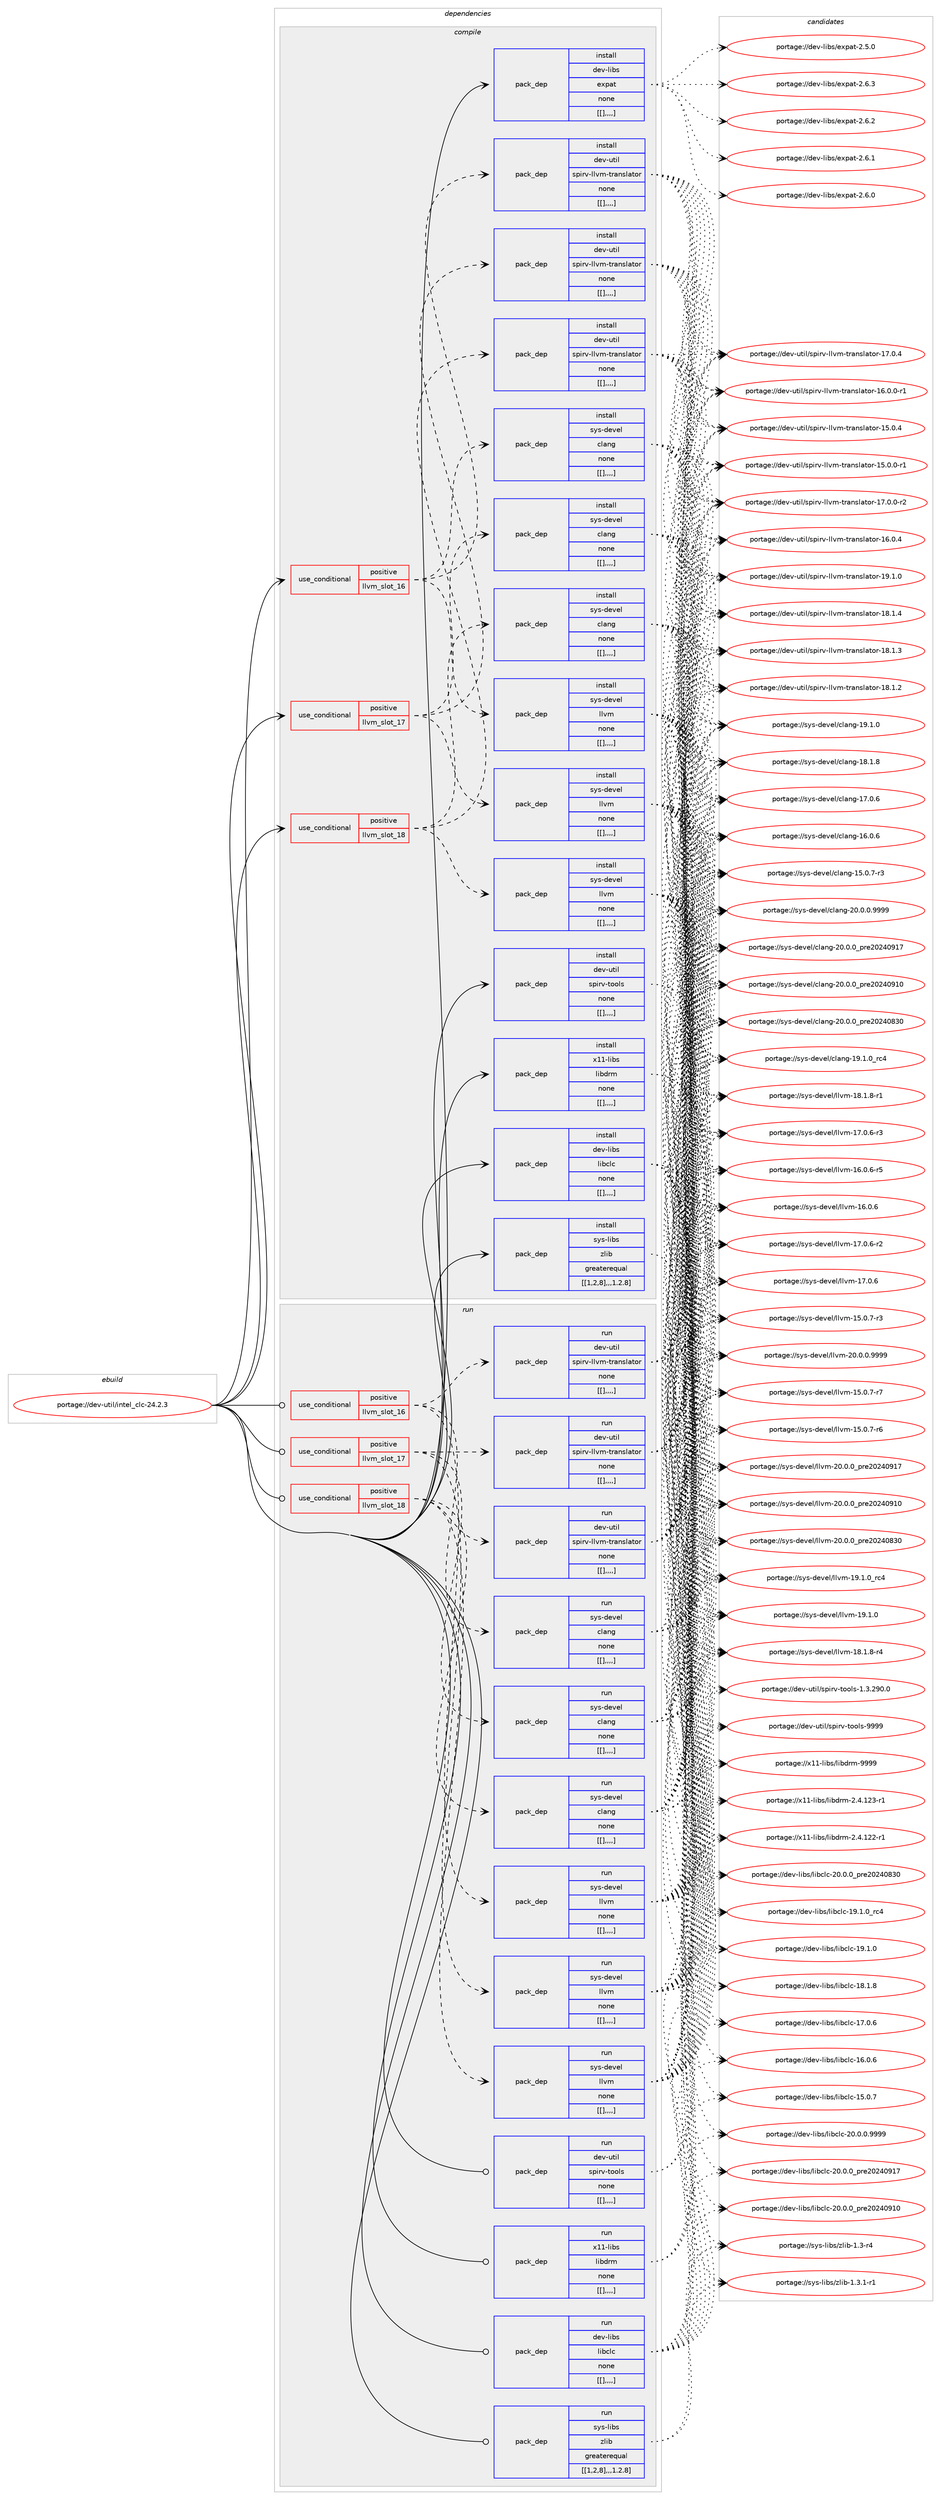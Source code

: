 digraph prolog {

# *************
# Graph options
# *************

newrank=true;
concentrate=true;
compound=true;
graph [rankdir=LR,fontname=Helvetica,fontsize=10,ranksep=1.5];#, ranksep=2.5, nodesep=0.2];
edge  [arrowhead=vee];
node  [fontname=Helvetica,fontsize=10];

# **********
# The ebuild
# **********

subgraph cluster_leftcol {
color=gray;
label=<<i>ebuild</i>>;
id [label="portage://dev-util/intel_clc-24.2.3", color=red, width=4, href="../dev-util/intel_clc-24.2.3.svg"];
}

# ****************
# The dependencies
# ****************

subgraph cluster_midcol {
color=gray;
label=<<i>dependencies</i>>;
subgraph cluster_compile {
fillcolor="#eeeeee";
style=filled;
label=<<i>compile</i>>;
subgraph cond63350 {
dependency220787 [label=<<TABLE BORDER="0" CELLBORDER="1" CELLSPACING="0" CELLPADDING="4"><TR><TD ROWSPAN="3" CELLPADDING="10">use_conditional</TD></TR><TR><TD>positive</TD></TR><TR><TD>llvm_slot_16</TD></TR></TABLE>>, shape=none, color=red];
subgraph pack156026 {
dependency220788 [label=<<TABLE BORDER="0" CELLBORDER="1" CELLSPACING="0" CELLPADDING="4" WIDTH="220"><TR><TD ROWSPAN="6" CELLPADDING="30">pack_dep</TD></TR><TR><TD WIDTH="110">install</TD></TR><TR><TD>dev-util</TD></TR><TR><TD>spirv-llvm-translator</TD></TR><TR><TD>none</TD></TR><TR><TD>[[],,,,]</TD></TR></TABLE>>, shape=none, color=blue];
}
dependency220787:e -> dependency220788:w [weight=20,style="dashed",arrowhead="vee"];
subgraph pack156027 {
dependency220789 [label=<<TABLE BORDER="0" CELLBORDER="1" CELLSPACING="0" CELLPADDING="4" WIDTH="220"><TR><TD ROWSPAN="6" CELLPADDING="30">pack_dep</TD></TR><TR><TD WIDTH="110">install</TD></TR><TR><TD>sys-devel</TD></TR><TR><TD>clang</TD></TR><TR><TD>none</TD></TR><TR><TD>[[],,,,]</TD></TR></TABLE>>, shape=none, color=blue];
}
dependency220787:e -> dependency220789:w [weight=20,style="dashed",arrowhead="vee"];
subgraph pack156028 {
dependency220790 [label=<<TABLE BORDER="0" CELLBORDER="1" CELLSPACING="0" CELLPADDING="4" WIDTH="220"><TR><TD ROWSPAN="6" CELLPADDING="30">pack_dep</TD></TR><TR><TD WIDTH="110">install</TD></TR><TR><TD>sys-devel</TD></TR><TR><TD>llvm</TD></TR><TR><TD>none</TD></TR><TR><TD>[[],,,,]</TD></TR></TABLE>>, shape=none, color=blue];
}
dependency220787:e -> dependency220790:w [weight=20,style="dashed",arrowhead="vee"];
}
id:e -> dependency220787:w [weight=20,style="solid",arrowhead="vee"];
subgraph cond63351 {
dependency220791 [label=<<TABLE BORDER="0" CELLBORDER="1" CELLSPACING="0" CELLPADDING="4"><TR><TD ROWSPAN="3" CELLPADDING="10">use_conditional</TD></TR><TR><TD>positive</TD></TR><TR><TD>llvm_slot_17</TD></TR></TABLE>>, shape=none, color=red];
subgraph pack156029 {
dependency220792 [label=<<TABLE BORDER="0" CELLBORDER="1" CELLSPACING="0" CELLPADDING="4" WIDTH="220"><TR><TD ROWSPAN="6" CELLPADDING="30">pack_dep</TD></TR><TR><TD WIDTH="110">install</TD></TR><TR><TD>dev-util</TD></TR><TR><TD>spirv-llvm-translator</TD></TR><TR><TD>none</TD></TR><TR><TD>[[],,,,]</TD></TR></TABLE>>, shape=none, color=blue];
}
dependency220791:e -> dependency220792:w [weight=20,style="dashed",arrowhead="vee"];
subgraph pack156030 {
dependency220793 [label=<<TABLE BORDER="0" CELLBORDER="1" CELLSPACING="0" CELLPADDING="4" WIDTH="220"><TR><TD ROWSPAN="6" CELLPADDING="30">pack_dep</TD></TR><TR><TD WIDTH="110">install</TD></TR><TR><TD>sys-devel</TD></TR><TR><TD>clang</TD></TR><TR><TD>none</TD></TR><TR><TD>[[],,,,]</TD></TR></TABLE>>, shape=none, color=blue];
}
dependency220791:e -> dependency220793:w [weight=20,style="dashed",arrowhead="vee"];
subgraph pack156031 {
dependency220794 [label=<<TABLE BORDER="0" CELLBORDER="1" CELLSPACING="0" CELLPADDING="4" WIDTH="220"><TR><TD ROWSPAN="6" CELLPADDING="30">pack_dep</TD></TR><TR><TD WIDTH="110">install</TD></TR><TR><TD>sys-devel</TD></TR><TR><TD>llvm</TD></TR><TR><TD>none</TD></TR><TR><TD>[[],,,,]</TD></TR></TABLE>>, shape=none, color=blue];
}
dependency220791:e -> dependency220794:w [weight=20,style="dashed",arrowhead="vee"];
}
id:e -> dependency220791:w [weight=20,style="solid",arrowhead="vee"];
subgraph cond63352 {
dependency220795 [label=<<TABLE BORDER="0" CELLBORDER="1" CELLSPACING="0" CELLPADDING="4"><TR><TD ROWSPAN="3" CELLPADDING="10">use_conditional</TD></TR><TR><TD>positive</TD></TR><TR><TD>llvm_slot_18</TD></TR></TABLE>>, shape=none, color=red];
subgraph pack156032 {
dependency220796 [label=<<TABLE BORDER="0" CELLBORDER="1" CELLSPACING="0" CELLPADDING="4" WIDTH="220"><TR><TD ROWSPAN="6" CELLPADDING="30">pack_dep</TD></TR><TR><TD WIDTH="110">install</TD></TR><TR><TD>dev-util</TD></TR><TR><TD>spirv-llvm-translator</TD></TR><TR><TD>none</TD></TR><TR><TD>[[],,,,]</TD></TR></TABLE>>, shape=none, color=blue];
}
dependency220795:e -> dependency220796:w [weight=20,style="dashed",arrowhead="vee"];
subgraph pack156033 {
dependency220797 [label=<<TABLE BORDER="0" CELLBORDER="1" CELLSPACING="0" CELLPADDING="4" WIDTH="220"><TR><TD ROWSPAN="6" CELLPADDING="30">pack_dep</TD></TR><TR><TD WIDTH="110">install</TD></TR><TR><TD>sys-devel</TD></TR><TR><TD>clang</TD></TR><TR><TD>none</TD></TR><TR><TD>[[],,,,]</TD></TR></TABLE>>, shape=none, color=blue];
}
dependency220795:e -> dependency220797:w [weight=20,style="dashed",arrowhead="vee"];
subgraph pack156034 {
dependency220798 [label=<<TABLE BORDER="0" CELLBORDER="1" CELLSPACING="0" CELLPADDING="4" WIDTH="220"><TR><TD ROWSPAN="6" CELLPADDING="30">pack_dep</TD></TR><TR><TD WIDTH="110">install</TD></TR><TR><TD>sys-devel</TD></TR><TR><TD>llvm</TD></TR><TR><TD>none</TD></TR><TR><TD>[[],,,,]</TD></TR></TABLE>>, shape=none, color=blue];
}
dependency220795:e -> dependency220798:w [weight=20,style="dashed",arrowhead="vee"];
}
id:e -> dependency220795:w [weight=20,style="solid",arrowhead="vee"];
subgraph pack156035 {
dependency220799 [label=<<TABLE BORDER="0" CELLBORDER="1" CELLSPACING="0" CELLPADDING="4" WIDTH="220"><TR><TD ROWSPAN="6" CELLPADDING="30">pack_dep</TD></TR><TR><TD WIDTH="110">install</TD></TR><TR><TD>dev-libs</TD></TR><TR><TD>expat</TD></TR><TR><TD>none</TD></TR><TR><TD>[[],,,,]</TD></TR></TABLE>>, shape=none, color=blue];
}
id:e -> dependency220799:w [weight=20,style="solid",arrowhead="vee"];
subgraph pack156036 {
dependency220800 [label=<<TABLE BORDER="0" CELLBORDER="1" CELLSPACING="0" CELLPADDING="4" WIDTH="220"><TR><TD ROWSPAN="6" CELLPADDING="30">pack_dep</TD></TR><TR><TD WIDTH="110">install</TD></TR><TR><TD>dev-libs</TD></TR><TR><TD>libclc</TD></TR><TR><TD>none</TD></TR><TR><TD>[[],,,,]</TD></TR></TABLE>>, shape=none, color=blue];
}
id:e -> dependency220800:w [weight=20,style="solid",arrowhead="vee"];
subgraph pack156037 {
dependency220801 [label=<<TABLE BORDER="0" CELLBORDER="1" CELLSPACING="0" CELLPADDING="4" WIDTH="220"><TR><TD ROWSPAN="6" CELLPADDING="30">pack_dep</TD></TR><TR><TD WIDTH="110">install</TD></TR><TR><TD>dev-util</TD></TR><TR><TD>spirv-tools</TD></TR><TR><TD>none</TD></TR><TR><TD>[[],,,,]</TD></TR></TABLE>>, shape=none, color=blue];
}
id:e -> dependency220801:w [weight=20,style="solid",arrowhead="vee"];
subgraph pack156038 {
dependency220802 [label=<<TABLE BORDER="0" CELLBORDER="1" CELLSPACING="0" CELLPADDING="4" WIDTH="220"><TR><TD ROWSPAN="6" CELLPADDING="30">pack_dep</TD></TR><TR><TD WIDTH="110">install</TD></TR><TR><TD>sys-libs</TD></TR><TR><TD>zlib</TD></TR><TR><TD>greaterequal</TD></TR><TR><TD>[[1,2,8],,,1.2.8]</TD></TR></TABLE>>, shape=none, color=blue];
}
id:e -> dependency220802:w [weight=20,style="solid",arrowhead="vee"];
subgraph pack156039 {
dependency220803 [label=<<TABLE BORDER="0" CELLBORDER="1" CELLSPACING="0" CELLPADDING="4" WIDTH="220"><TR><TD ROWSPAN="6" CELLPADDING="30">pack_dep</TD></TR><TR><TD WIDTH="110">install</TD></TR><TR><TD>x11-libs</TD></TR><TR><TD>libdrm</TD></TR><TR><TD>none</TD></TR><TR><TD>[[],,,,]</TD></TR></TABLE>>, shape=none, color=blue];
}
id:e -> dependency220803:w [weight=20,style="solid",arrowhead="vee"];
}
subgraph cluster_compileandrun {
fillcolor="#eeeeee";
style=filled;
label=<<i>compile and run</i>>;
}
subgraph cluster_run {
fillcolor="#eeeeee";
style=filled;
label=<<i>run</i>>;
subgraph cond63353 {
dependency220804 [label=<<TABLE BORDER="0" CELLBORDER="1" CELLSPACING="0" CELLPADDING="4"><TR><TD ROWSPAN="3" CELLPADDING="10">use_conditional</TD></TR><TR><TD>positive</TD></TR><TR><TD>llvm_slot_16</TD></TR></TABLE>>, shape=none, color=red];
subgraph pack156040 {
dependency220805 [label=<<TABLE BORDER="0" CELLBORDER="1" CELLSPACING="0" CELLPADDING="4" WIDTH="220"><TR><TD ROWSPAN="6" CELLPADDING="30">pack_dep</TD></TR><TR><TD WIDTH="110">run</TD></TR><TR><TD>dev-util</TD></TR><TR><TD>spirv-llvm-translator</TD></TR><TR><TD>none</TD></TR><TR><TD>[[],,,,]</TD></TR></TABLE>>, shape=none, color=blue];
}
dependency220804:e -> dependency220805:w [weight=20,style="dashed",arrowhead="vee"];
subgraph pack156041 {
dependency220806 [label=<<TABLE BORDER="0" CELLBORDER="1" CELLSPACING="0" CELLPADDING="4" WIDTH="220"><TR><TD ROWSPAN="6" CELLPADDING="30">pack_dep</TD></TR><TR><TD WIDTH="110">run</TD></TR><TR><TD>sys-devel</TD></TR><TR><TD>clang</TD></TR><TR><TD>none</TD></TR><TR><TD>[[],,,,]</TD></TR></TABLE>>, shape=none, color=blue];
}
dependency220804:e -> dependency220806:w [weight=20,style="dashed",arrowhead="vee"];
subgraph pack156042 {
dependency220807 [label=<<TABLE BORDER="0" CELLBORDER="1" CELLSPACING="0" CELLPADDING="4" WIDTH="220"><TR><TD ROWSPAN="6" CELLPADDING="30">pack_dep</TD></TR><TR><TD WIDTH="110">run</TD></TR><TR><TD>sys-devel</TD></TR><TR><TD>llvm</TD></TR><TR><TD>none</TD></TR><TR><TD>[[],,,,]</TD></TR></TABLE>>, shape=none, color=blue];
}
dependency220804:e -> dependency220807:w [weight=20,style="dashed",arrowhead="vee"];
}
id:e -> dependency220804:w [weight=20,style="solid",arrowhead="odot"];
subgraph cond63354 {
dependency220808 [label=<<TABLE BORDER="0" CELLBORDER="1" CELLSPACING="0" CELLPADDING="4"><TR><TD ROWSPAN="3" CELLPADDING="10">use_conditional</TD></TR><TR><TD>positive</TD></TR><TR><TD>llvm_slot_17</TD></TR></TABLE>>, shape=none, color=red];
subgraph pack156043 {
dependency220809 [label=<<TABLE BORDER="0" CELLBORDER="1" CELLSPACING="0" CELLPADDING="4" WIDTH="220"><TR><TD ROWSPAN="6" CELLPADDING="30">pack_dep</TD></TR><TR><TD WIDTH="110">run</TD></TR><TR><TD>dev-util</TD></TR><TR><TD>spirv-llvm-translator</TD></TR><TR><TD>none</TD></TR><TR><TD>[[],,,,]</TD></TR></TABLE>>, shape=none, color=blue];
}
dependency220808:e -> dependency220809:w [weight=20,style="dashed",arrowhead="vee"];
subgraph pack156044 {
dependency220810 [label=<<TABLE BORDER="0" CELLBORDER="1" CELLSPACING="0" CELLPADDING="4" WIDTH="220"><TR><TD ROWSPAN="6" CELLPADDING="30">pack_dep</TD></TR><TR><TD WIDTH="110">run</TD></TR><TR><TD>sys-devel</TD></TR><TR><TD>clang</TD></TR><TR><TD>none</TD></TR><TR><TD>[[],,,,]</TD></TR></TABLE>>, shape=none, color=blue];
}
dependency220808:e -> dependency220810:w [weight=20,style="dashed",arrowhead="vee"];
subgraph pack156045 {
dependency220811 [label=<<TABLE BORDER="0" CELLBORDER="1" CELLSPACING="0" CELLPADDING="4" WIDTH="220"><TR><TD ROWSPAN="6" CELLPADDING="30">pack_dep</TD></TR><TR><TD WIDTH="110">run</TD></TR><TR><TD>sys-devel</TD></TR><TR><TD>llvm</TD></TR><TR><TD>none</TD></TR><TR><TD>[[],,,,]</TD></TR></TABLE>>, shape=none, color=blue];
}
dependency220808:e -> dependency220811:w [weight=20,style="dashed",arrowhead="vee"];
}
id:e -> dependency220808:w [weight=20,style="solid",arrowhead="odot"];
subgraph cond63355 {
dependency220812 [label=<<TABLE BORDER="0" CELLBORDER="1" CELLSPACING="0" CELLPADDING="4"><TR><TD ROWSPAN="3" CELLPADDING="10">use_conditional</TD></TR><TR><TD>positive</TD></TR><TR><TD>llvm_slot_18</TD></TR></TABLE>>, shape=none, color=red];
subgraph pack156046 {
dependency220813 [label=<<TABLE BORDER="0" CELLBORDER="1" CELLSPACING="0" CELLPADDING="4" WIDTH="220"><TR><TD ROWSPAN="6" CELLPADDING="30">pack_dep</TD></TR><TR><TD WIDTH="110">run</TD></TR><TR><TD>dev-util</TD></TR><TR><TD>spirv-llvm-translator</TD></TR><TR><TD>none</TD></TR><TR><TD>[[],,,,]</TD></TR></TABLE>>, shape=none, color=blue];
}
dependency220812:e -> dependency220813:w [weight=20,style="dashed",arrowhead="vee"];
subgraph pack156047 {
dependency220814 [label=<<TABLE BORDER="0" CELLBORDER="1" CELLSPACING="0" CELLPADDING="4" WIDTH="220"><TR><TD ROWSPAN="6" CELLPADDING="30">pack_dep</TD></TR><TR><TD WIDTH="110">run</TD></TR><TR><TD>sys-devel</TD></TR><TR><TD>clang</TD></TR><TR><TD>none</TD></TR><TR><TD>[[],,,,]</TD></TR></TABLE>>, shape=none, color=blue];
}
dependency220812:e -> dependency220814:w [weight=20,style="dashed",arrowhead="vee"];
subgraph pack156048 {
dependency220815 [label=<<TABLE BORDER="0" CELLBORDER="1" CELLSPACING="0" CELLPADDING="4" WIDTH="220"><TR><TD ROWSPAN="6" CELLPADDING="30">pack_dep</TD></TR><TR><TD WIDTH="110">run</TD></TR><TR><TD>sys-devel</TD></TR><TR><TD>llvm</TD></TR><TR><TD>none</TD></TR><TR><TD>[[],,,,]</TD></TR></TABLE>>, shape=none, color=blue];
}
dependency220812:e -> dependency220815:w [weight=20,style="dashed",arrowhead="vee"];
}
id:e -> dependency220812:w [weight=20,style="solid",arrowhead="odot"];
subgraph pack156049 {
dependency220816 [label=<<TABLE BORDER="0" CELLBORDER="1" CELLSPACING="0" CELLPADDING="4" WIDTH="220"><TR><TD ROWSPAN="6" CELLPADDING="30">pack_dep</TD></TR><TR><TD WIDTH="110">run</TD></TR><TR><TD>dev-libs</TD></TR><TR><TD>libclc</TD></TR><TR><TD>none</TD></TR><TR><TD>[[],,,,]</TD></TR></TABLE>>, shape=none, color=blue];
}
id:e -> dependency220816:w [weight=20,style="solid",arrowhead="odot"];
subgraph pack156050 {
dependency220817 [label=<<TABLE BORDER="0" CELLBORDER="1" CELLSPACING="0" CELLPADDING="4" WIDTH="220"><TR><TD ROWSPAN="6" CELLPADDING="30">pack_dep</TD></TR><TR><TD WIDTH="110">run</TD></TR><TR><TD>dev-util</TD></TR><TR><TD>spirv-tools</TD></TR><TR><TD>none</TD></TR><TR><TD>[[],,,,]</TD></TR></TABLE>>, shape=none, color=blue];
}
id:e -> dependency220817:w [weight=20,style="solid",arrowhead="odot"];
subgraph pack156051 {
dependency220818 [label=<<TABLE BORDER="0" CELLBORDER="1" CELLSPACING="0" CELLPADDING="4" WIDTH="220"><TR><TD ROWSPAN="6" CELLPADDING="30">pack_dep</TD></TR><TR><TD WIDTH="110">run</TD></TR><TR><TD>sys-libs</TD></TR><TR><TD>zlib</TD></TR><TR><TD>greaterequal</TD></TR><TR><TD>[[1,2,8],,,1.2.8]</TD></TR></TABLE>>, shape=none, color=blue];
}
id:e -> dependency220818:w [weight=20,style="solid",arrowhead="odot"];
subgraph pack156052 {
dependency220819 [label=<<TABLE BORDER="0" CELLBORDER="1" CELLSPACING="0" CELLPADDING="4" WIDTH="220"><TR><TD ROWSPAN="6" CELLPADDING="30">pack_dep</TD></TR><TR><TD WIDTH="110">run</TD></TR><TR><TD>x11-libs</TD></TR><TR><TD>libdrm</TD></TR><TR><TD>none</TD></TR><TR><TD>[[],,,,]</TD></TR></TABLE>>, shape=none, color=blue];
}
id:e -> dependency220819:w [weight=20,style="solid",arrowhead="odot"];
}
}

# **************
# The candidates
# **************

subgraph cluster_choices {
rank=same;
color=gray;
label=<<i>candidates</i>>;

subgraph choice156026 {
color=black;
nodesep=1;
choice10010111845117116105108471151121051141184510810811810945116114971101151089711611111445495746494648 [label="portage://dev-util/spirv-llvm-translator-19.1.0", color=red, width=4,href="../dev-util/spirv-llvm-translator-19.1.0.svg"];
choice10010111845117116105108471151121051141184510810811810945116114971101151089711611111445495646494652 [label="portage://dev-util/spirv-llvm-translator-18.1.4", color=red, width=4,href="../dev-util/spirv-llvm-translator-18.1.4.svg"];
choice10010111845117116105108471151121051141184510810811810945116114971101151089711611111445495646494651 [label="portage://dev-util/spirv-llvm-translator-18.1.3", color=red, width=4,href="../dev-util/spirv-llvm-translator-18.1.3.svg"];
choice10010111845117116105108471151121051141184510810811810945116114971101151089711611111445495646494650 [label="portage://dev-util/spirv-llvm-translator-18.1.2", color=red, width=4,href="../dev-util/spirv-llvm-translator-18.1.2.svg"];
choice10010111845117116105108471151121051141184510810811810945116114971101151089711611111445495546484652 [label="portage://dev-util/spirv-llvm-translator-17.0.4", color=red, width=4,href="../dev-util/spirv-llvm-translator-17.0.4.svg"];
choice100101118451171161051084711511210511411845108108118109451161149711011510897116111114454955464846484511450 [label="portage://dev-util/spirv-llvm-translator-17.0.0-r2", color=red, width=4,href="../dev-util/spirv-llvm-translator-17.0.0-r2.svg"];
choice10010111845117116105108471151121051141184510810811810945116114971101151089711611111445495446484652 [label="portage://dev-util/spirv-llvm-translator-16.0.4", color=red, width=4,href="../dev-util/spirv-llvm-translator-16.0.4.svg"];
choice100101118451171161051084711511210511411845108108118109451161149711011510897116111114454954464846484511449 [label="portage://dev-util/spirv-llvm-translator-16.0.0-r1", color=red, width=4,href="../dev-util/spirv-llvm-translator-16.0.0-r1.svg"];
choice10010111845117116105108471151121051141184510810811810945116114971101151089711611111445495346484652 [label="portage://dev-util/spirv-llvm-translator-15.0.4", color=red, width=4,href="../dev-util/spirv-llvm-translator-15.0.4.svg"];
choice100101118451171161051084711511210511411845108108118109451161149711011510897116111114454953464846484511449 [label="portage://dev-util/spirv-llvm-translator-15.0.0-r1", color=red, width=4,href="../dev-util/spirv-llvm-translator-15.0.0-r1.svg"];
dependency220788:e -> choice10010111845117116105108471151121051141184510810811810945116114971101151089711611111445495746494648:w [style=dotted,weight="100"];
dependency220788:e -> choice10010111845117116105108471151121051141184510810811810945116114971101151089711611111445495646494652:w [style=dotted,weight="100"];
dependency220788:e -> choice10010111845117116105108471151121051141184510810811810945116114971101151089711611111445495646494651:w [style=dotted,weight="100"];
dependency220788:e -> choice10010111845117116105108471151121051141184510810811810945116114971101151089711611111445495646494650:w [style=dotted,weight="100"];
dependency220788:e -> choice10010111845117116105108471151121051141184510810811810945116114971101151089711611111445495546484652:w [style=dotted,weight="100"];
dependency220788:e -> choice100101118451171161051084711511210511411845108108118109451161149711011510897116111114454955464846484511450:w [style=dotted,weight="100"];
dependency220788:e -> choice10010111845117116105108471151121051141184510810811810945116114971101151089711611111445495446484652:w [style=dotted,weight="100"];
dependency220788:e -> choice100101118451171161051084711511210511411845108108118109451161149711011510897116111114454954464846484511449:w [style=dotted,weight="100"];
dependency220788:e -> choice10010111845117116105108471151121051141184510810811810945116114971101151089711611111445495346484652:w [style=dotted,weight="100"];
dependency220788:e -> choice100101118451171161051084711511210511411845108108118109451161149711011510897116111114454953464846484511449:w [style=dotted,weight="100"];
}
subgraph choice156027 {
color=black;
nodesep=1;
choice11512111545100101118101108479910897110103455048464846484657575757 [label="portage://sys-devel/clang-20.0.0.9999", color=red, width=4,href="../sys-devel/clang-20.0.0.9999.svg"];
choice1151211154510010111810110847991089711010345504846484648951121141015048505248574955 [label="portage://sys-devel/clang-20.0.0_pre20240917", color=red, width=4,href="../sys-devel/clang-20.0.0_pre20240917.svg"];
choice1151211154510010111810110847991089711010345504846484648951121141015048505248574948 [label="portage://sys-devel/clang-20.0.0_pre20240910", color=red, width=4,href="../sys-devel/clang-20.0.0_pre20240910.svg"];
choice1151211154510010111810110847991089711010345504846484648951121141015048505248565148 [label="portage://sys-devel/clang-20.0.0_pre20240830", color=red, width=4,href="../sys-devel/clang-20.0.0_pre20240830.svg"];
choice1151211154510010111810110847991089711010345495746494648951149952 [label="portage://sys-devel/clang-19.1.0_rc4", color=red, width=4,href="../sys-devel/clang-19.1.0_rc4.svg"];
choice1151211154510010111810110847991089711010345495746494648 [label="portage://sys-devel/clang-19.1.0", color=red, width=4,href="../sys-devel/clang-19.1.0.svg"];
choice1151211154510010111810110847991089711010345495646494656 [label="portage://sys-devel/clang-18.1.8", color=red, width=4,href="../sys-devel/clang-18.1.8.svg"];
choice1151211154510010111810110847991089711010345495546484654 [label="portage://sys-devel/clang-17.0.6", color=red, width=4,href="../sys-devel/clang-17.0.6.svg"];
choice1151211154510010111810110847991089711010345495446484654 [label="portage://sys-devel/clang-16.0.6", color=red, width=4,href="../sys-devel/clang-16.0.6.svg"];
choice11512111545100101118101108479910897110103454953464846554511451 [label="portage://sys-devel/clang-15.0.7-r3", color=red, width=4,href="../sys-devel/clang-15.0.7-r3.svg"];
dependency220789:e -> choice11512111545100101118101108479910897110103455048464846484657575757:w [style=dotted,weight="100"];
dependency220789:e -> choice1151211154510010111810110847991089711010345504846484648951121141015048505248574955:w [style=dotted,weight="100"];
dependency220789:e -> choice1151211154510010111810110847991089711010345504846484648951121141015048505248574948:w [style=dotted,weight="100"];
dependency220789:e -> choice1151211154510010111810110847991089711010345504846484648951121141015048505248565148:w [style=dotted,weight="100"];
dependency220789:e -> choice1151211154510010111810110847991089711010345495746494648951149952:w [style=dotted,weight="100"];
dependency220789:e -> choice1151211154510010111810110847991089711010345495746494648:w [style=dotted,weight="100"];
dependency220789:e -> choice1151211154510010111810110847991089711010345495646494656:w [style=dotted,weight="100"];
dependency220789:e -> choice1151211154510010111810110847991089711010345495546484654:w [style=dotted,weight="100"];
dependency220789:e -> choice1151211154510010111810110847991089711010345495446484654:w [style=dotted,weight="100"];
dependency220789:e -> choice11512111545100101118101108479910897110103454953464846554511451:w [style=dotted,weight="100"];
}
subgraph choice156028 {
color=black;
nodesep=1;
choice1151211154510010111810110847108108118109455048464846484657575757 [label="portage://sys-devel/llvm-20.0.0.9999", color=red, width=4,href="../sys-devel/llvm-20.0.0.9999.svg"];
choice115121115451001011181011084710810811810945504846484648951121141015048505248574955 [label="portage://sys-devel/llvm-20.0.0_pre20240917", color=red, width=4,href="../sys-devel/llvm-20.0.0_pre20240917.svg"];
choice115121115451001011181011084710810811810945504846484648951121141015048505248574948 [label="portage://sys-devel/llvm-20.0.0_pre20240910", color=red, width=4,href="../sys-devel/llvm-20.0.0_pre20240910.svg"];
choice115121115451001011181011084710810811810945504846484648951121141015048505248565148 [label="portage://sys-devel/llvm-20.0.0_pre20240830", color=red, width=4,href="../sys-devel/llvm-20.0.0_pre20240830.svg"];
choice115121115451001011181011084710810811810945495746494648951149952 [label="portage://sys-devel/llvm-19.1.0_rc4", color=red, width=4,href="../sys-devel/llvm-19.1.0_rc4.svg"];
choice115121115451001011181011084710810811810945495746494648 [label="portage://sys-devel/llvm-19.1.0", color=red, width=4,href="../sys-devel/llvm-19.1.0.svg"];
choice1151211154510010111810110847108108118109454956464946564511452 [label="portage://sys-devel/llvm-18.1.8-r4", color=red, width=4,href="../sys-devel/llvm-18.1.8-r4.svg"];
choice1151211154510010111810110847108108118109454956464946564511449 [label="portage://sys-devel/llvm-18.1.8-r1", color=red, width=4,href="../sys-devel/llvm-18.1.8-r1.svg"];
choice1151211154510010111810110847108108118109454955464846544511451 [label="portage://sys-devel/llvm-17.0.6-r3", color=red, width=4,href="../sys-devel/llvm-17.0.6-r3.svg"];
choice1151211154510010111810110847108108118109454955464846544511450 [label="portage://sys-devel/llvm-17.0.6-r2", color=red, width=4,href="../sys-devel/llvm-17.0.6-r2.svg"];
choice115121115451001011181011084710810811810945495546484654 [label="portage://sys-devel/llvm-17.0.6", color=red, width=4,href="../sys-devel/llvm-17.0.6.svg"];
choice1151211154510010111810110847108108118109454954464846544511453 [label="portage://sys-devel/llvm-16.0.6-r5", color=red, width=4,href="../sys-devel/llvm-16.0.6-r5.svg"];
choice115121115451001011181011084710810811810945495446484654 [label="portage://sys-devel/llvm-16.0.6", color=red, width=4,href="../sys-devel/llvm-16.0.6.svg"];
choice1151211154510010111810110847108108118109454953464846554511455 [label="portage://sys-devel/llvm-15.0.7-r7", color=red, width=4,href="../sys-devel/llvm-15.0.7-r7.svg"];
choice1151211154510010111810110847108108118109454953464846554511454 [label="portage://sys-devel/llvm-15.0.7-r6", color=red, width=4,href="../sys-devel/llvm-15.0.7-r6.svg"];
choice1151211154510010111810110847108108118109454953464846554511451 [label="portage://sys-devel/llvm-15.0.7-r3", color=red, width=4,href="../sys-devel/llvm-15.0.7-r3.svg"];
dependency220790:e -> choice1151211154510010111810110847108108118109455048464846484657575757:w [style=dotted,weight="100"];
dependency220790:e -> choice115121115451001011181011084710810811810945504846484648951121141015048505248574955:w [style=dotted,weight="100"];
dependency220790:e -> choice115121115451001011181011084710810811810945504846484648951121141015048505248574948:w [style=dotted,weight="100"];
dependency220790:e -> choice115121115451001011181011084710810811810945504846484648951121141015048505248565148:w [style=dotted,weight="100"];
dependency220790:e -> choice115121115451001011181011084710810811810945495746494648951149952:w [style=dotted,weight="100"];
dependency220790:e -> choice115121115451001011181011084710810811810945495746494648:w [style=dotted,weight="100"];
dependency220790:e -> choice1151211154510010111810110847108108118109454956464946564511452:w [style=dotted,weight="100"];
dependency220790:e -> choice1151211154510010111810110847108108118109454956464946564511449:w [style=dotted,weight="100"];
dependency220790:e -> choice1151211154510010111810110847108108118109454955464846544511451:w [style=dotted,weight="100"];
dependency220790:e -> choice1151211154510010111810110847108108118109454955464846544511450:w [style=dotted,weight="100"];
dependency220790:e -> choice115121115451001011181011084710810811810945495546484654:w [style=dotted,weight="100"];
dependency220790:e -> choice1151211154510010111810110847108108118109454954464846544511453:w [style=dotted,weight="100"];
dependency220790:e -> choice115121115451001011181011084710810811810945495446484654:w [style=dotted,weight="100"];
dependency220790:e -> choice1151211154510010111810110847108108118109454953464846554511455:w [style=dotted,weight="100"];
dependency220790:e -> choice1151211154510010111810110847108108118109454953464846554511454:w [style=dotted,weight="100"];
dependency220790:e -> choice1151211154510010111810110847108108118109454953464846554511451:w [style=dotted,weight="100"];
}
subgraph choice156029 {
color=black;
nodesep=1;
choice10010111845117116105108471151121051141184510810811810945116114971101151089711611111445495746494648 [label="portage://dev-util/spirv-llvm-translator-19.1.0", color=red, width=4,href="../dev-util/spirv-llvm-translator-19.1.0.svg"];
choice10010111845117116105108471151121051141184510810811810945116114971101151089711611111445495646494652 [label="portage://dev-util/spirv-llvm-translator-18.1.4", color=red, width=4,href="../dev-util/spirv-llvm-translator-18.1.4.svg"];
choice10010111845117116105108471151121051141184510810811810945116114971101151089711611111445495646494651 [label="portage://dev-util/spirv-llvm-translator-18.1.3", color=red, width=4,href="../dev-util/spirv-llvm-translator-18.1.3.svg"];
choice10010111845117116105108471151121051141184510810811810945116114971101151089711611111445495646494650 [label="portage://dev-util/spirv-llvm-translator-18.1.2", color=red, width=4,href="../dev-util/spirv-llvm-translator-18.1.2.svg"];
choice10010111845117116105108471151121051141184510810811810945116114971101151089711611111445495546484652 [label="portage://dev-util/spirv-llvm-translator-17.0.4", color=red, width=4,href="../dev-util/spirv-llvm-translator-17.0.4.svg"];
choice100101118451171161051084711511210511411845108108118109451161149711011510897116111114454955464846484511450 [label="portage://dev-util/spirv-llvm-translator-17.0.0-r2", color=red, width=4,href="../dev-util/spirv-llvm-translator-17.0.0-r2.svg"];
choice10010111845117116105108471151121051141184510810811810945116114971101151089711611111445495446484652 [label="portage://dev-util/spirv-llvm-translator-16.0.4", color=red, width=4,href="../dev-util/spirv-llvm-translator-16.0.4.svg"];
choice100101118451171161051084711511210511411845108108118109451161149711011510897116111114454954464846484511449 [label="portage://dev-util/spirv-llvm-translator-16.0.0-r1", color=red, width=4,href="../dev-util/spirv-llvm-translator-16.0.0-r1.svg"];
choice10010111845117116105108471151121051141184510810811810945116114971101151089711611111445495346484652 [label="portage://dev-util/spirv-llvm-translator-15.0.4", color=red, width=4,href="../dev-util/spirv-llvm-translator-15.0.4.svg"];
choice100101118451171161051084711511210511411845108108118109451161149711011510897116111114454953464846484511449 [label="portage://dev-util/spirv-llvm-translator-15.0.0-r1", color=red, width=4,href="../dev-util/spirv-llvm-translator-15.0.0-r1.svg"];
dependency220792:e -> choice10010111845117116105108471151121051141184510810811810945116114971101151089711611111445495746494648:w [style=dotted,weight="100"];
dependency220792:e -> choice10010111845117116105108471151121051141184510810811810945116114971101151089711611111445495646494652:w [style=dotted,weight="100"];
dependency220792:e -> choice10010111845117116105108471151121051141184510810811810945116114971101151089711611111445495646494651:w [style=dotted,weight="100"];
dependency220792:e -> choice10010111845117116105108471151121051141184510810811810945116114971101151089711611111445495646494650:w [style=dotted,weight="100"];
dependency220792:e -> choice10010111845117116105108471151121051141184510810811810945116114971101151089711611111445495546484652:w [style=dotted,weight="100"];
dependency220792:e -> choice100101118451171161051084711511210511411845108108118109451161149711011510897116111114454955464846484511450:w [style=dotted,weight="100"];
dependency220792:e -> choice10010111845117116105108471151121051141184510810811810945116114971101151089711611111445495446484652:w [style=dotted,weight="100"];
dependency220792:e -> choice100101118451171161051084711511210511411845108108118109451161149711011510897116111114454954464846484511449:w [style=dotted,weight="100"];
dependency220792:e -> choice10010111845117116105108471151121051141184510810811810945116114971101151089711611111445495346484652:w [style=dotted,weight="100"];
dependency220792:e -> choice100101118451171161051084711511210511411845108108118109451161149711011510897116111114454953464846484511449:w [style=dotted,weight="100"];
}
subgraph choice156030 {
color=black;
nodesep=1;
choice11512111545100101118101108479910897110103455048464846484657575757 [label="portage://sys-devel/clang-20.0.0.9999", color=red, width=4,href="../sys-devel/clang-20.0.0.9999.svg"];
choice1151211154510010111810110847991089711010345504846484648951121141015048505248574955 [label="portage://sys-devel/clang-20.0.0_pre20240917", color=red, width=4,href="../sys-devel/clang-20.0.0_pre20240917.svg"];
choice1151211154510010111810110847991089711010345504846484648951121141015048505248574948 [label="portage://sys-devel/clang-20.0.0_pre20240910", color=red, width=4,href="../sys-devel/clang-20.0.0_pre20240910.svg"];
choice1151211154510010111810110847991089711010345504846484648951121141015048505248565148 [label="portage://sys-devel/clang-20.0.0_pre20240830", color=red, width=4,href="../sys-devel/clang-20.0.0_pre20240830.svg"];
choice1151211154510010111810110847991089711010345495746494648951149952 [label="portage://sys-devel/clang-19.1.0_rc4", color=red, width=4,href="../sys-devel/clang-19.1.0_rc4.svg"];
choice1151211154510010111810110847991089711010345495746494648 [label="portage://sys-devel/clang-19.1.0", color=red, width=4,href="../sys-devel/clang-19.1.0.svg"];
choice1151211154510010111810110847991089711010345495646494656 [label="portage://sys-devel/clang-18.1.8", color=red, width=4,href="../sys-devel/clang-18.1.8.svg"];
choice1151211154510010111810110847991089711010345495546484654 [label="portage://sys-devel/clang-17.0.6", color=red, width=4,href="../sys-devel/clang-17.0.6.svg"];
choice1151211154510010111810110847991089711010345495446484654 [label="portage://sys-devel/clang-16.0.6", color=red, width=4,href="../sys-devel/clang-16.0.6.svg"];
choice11512111545100101118101108479910897110103454953464846554511451 [label="portage://sys-devel/clang-15.0.7-r3", color=red, width=4,href="../sys-devel/clang-15.0.7-r3.svg"];
dependency220793:e -> choice11512111545100101118101108479910897110103455048464846484657575757:w [style=dotted,weight="100"];
dependency220793:e -> choice1151211154510010111810110847991089711010345504846484648951121141015048505248574955:w [style=dotted,weight="100"];
dependency220793:e -> choice1151211154510010111810110847991089711010345504846484648951121141015048505248574948:w [style=dotted,weight="100"];
dependency220793:e -> choice1151211154510010111810110847991089711010345504846484648951121141015048505248565148:w [style=dotted,weight="100"];
dependency220793:e -> choice1151211154510010111810110847991089711010345495746494648951149952:w [style=dotted,weight="100"];
dependency220793:e -> choice1151211154510010111810110847991089711010345495746494648:w [style=dotted,weight="100"];
dependency220793:e -> choice1151211154510010111810110847991089711010345495646494656:w [style=dotted,weight="100"];
dependency220793:e -> choice1151211154510010111810110847991089711010345495546484654:w [style=dotted,weight="100"];
dependency220793:e -> choice1151211154510010111810110847991089711010345495446484654:w [style=dotted,weight="100"];
dependency220793:e -> choice11512111545100101118101108479910897110103454953464846554511451:w [style=dotted,weight="100"];
}
subgraph choice156031 {
color=black;
nodesep=1;
choice1151211154510010111810110847108108118109455048464846484657575757 [label="portage://sys-devel/llvm-20.0.0.9999", color=red, width=4,href="../sys-devel/llvm-20.0.0.9999.svg"];
choice115121115451001011181011084710810811810945504846484648951121141015048505248574955 [label="portage://sys-devel/llvm-20.0.0_pre20240917", color=red, width=4,href="../sys-devel/llvm-20.0.0_pre20240917.svg"];
choice115121115451001011181011084710810811810945504846484648951121141015048505248574948 [label="portage://sys-devel/llvm-20.0.0_pre20240910", color=red, width=4,href="../sys-devel/llvm-20.0.0_pre20240910.svg"];
choice115121115451001011181011084710810811810945504846484648951121141015048505248565148 [label="portage://sys-devel/llvm-20.0.0_pre20240830", color=red, width=4,href="../sys-devel/llvm-20.0.0_pre20240830.svg"];
choice115121115451001011181011084710810811810945495746494648951149952 [label="portage://sys-devel/llvm-19.1.0_rc4", color=red, width=4,href="../sys-devel/llvm-19.1.0_rc4.svg"];
choice115121115451001011181011084710810811810945495746494648 [label="portage://sys-devel/llvm-19.1.0", color=red, width=4,href="../sys-devel/llvm-19.1.0.svg"];
choice1151211154510010111810110847108108118109454956464946564511452 [label="portage://sys-devel/llvm-18.1.8-r4", color=red, width=4,href="../sys-devel/llvm-18.1.8-r4.svg"];
choice1151211154510010111810110847108108118109454956464946564511449 [label="portage://sys-devel/llvm-18.1.8-r1", color=red, width=4,href="../sys-devel/llvm-18.1.8-r1.svg"];
choice1151211154510010111810110847108108118109454955464846544511451 [label="portage://sys-devel/llvm-17.0.6-r3", color=red, width=4,href="../sys-devel/llvm-17.0.6-r3.svg"];
choice1151211154510010111810110847108108118109454955464846544511450 [label="portage://sys-devel/llvm-17.0.6-r2", color=red, width=4,href="../sys-devel/llvm-17.0.6-r2.svg"];
choice115121115451001011181011084710810811810945495546484654 [label="portage://sys-devel/llvm-17.0.6", color=red, width=4,href="../sys-devel/llvm-17.0.6.svg"];
choice1151211154510010111810110847108108118109454954464846544511453 [label="portage://sys-devel/llvm-16.0.6-r5", color=red, width=4,href="../sys-devel/llvm-16.0.6-r5.svg"];
choice115121115451001011181011084710810811810945495446484654 [label="portage://sys-devel/llvm-16.0.6", color=red, width=4,href="../sys-devel/llvm-16.0.6.svg"];
choice1151211154510010111810110847108108118109454953464846554511455 [label="portage://sys-devel/llvm-15.0.7-r7", color=red, width=4,href="../sys-devel/llvm-15.0.7-r7.svg"];
choice1151211154510010111810110847108108118109454953464846554511454 [label="portage://sys-devel/llvm-15.0.7-r6", color=red, width=4,href="../sys-devel/llvm-15.0.7-r6.svg"];
choice1151211154510010111810110847108108118109454953464846554511451 [label="portage://sys-devel/llvm-15.0.7-r3", color=red, width=4,href="../sys-devel/llvm-15.0.7-r3.svg"];
dependency220794:e -> choice1151211154510010111810110847108108118109455048464846484657575757:w [style=dotted,weight="100"];
dependency220794:e -> choice115121115451001011181011084710810811810945504846484648951121141015048505248574955:w [style=dotted,weight="100"];
dependency220794:e -> choice115121115451001011181011084710810811810945504846484648951121141015048505248574948:w [style=dotted,weight="100"];
dependency220794:e -> choice115121115451001011181011084710810811810945504846484648951121141015048505248565148:w [style=dotted,weight="100"];
dependency220794:e -> choice115121115451001011181011084710810811810945495746494648951149952:w [style=dotted,weight="100"];
dependency220794:e -> choice115121115451001011181011084710810811810945495746494648:w [style=dotted,weight="100"];
dependency220794:e -> choice1151211154510010111810110847108108118109454956464946564511452:w [style=dotted,weight="100"];
dependency220794:e -> choice1151211154510010111810110847108108118109454956464946564511449:w [style=dotted,weight="100"];
dependency220794:e -> choice1151211154510010111810110847108108118109454955464846544511451:w [style=dotted,weight="100"];
dependency220794:e -> choice1151211154510010111810110847108108118109454955464846544511450:w [style=dotted,weight="100"];
dependency220794:e -> choice115121115451001011181011084710810811810945495546484654:w [style=dotted,weight="100"];
dependency220794:e -> choice1151211154510010111810110847108108118109454954464846544511453:w [style=dotted,weight="100"];
dependency220794:e -> choice115121115451001011181011084710810811810945495446484654:w [style=dotted,weight="100"];
dependency220794:e -> choice1151211154510010111810110847108108118109454953464846554511455:w [style=dotted,weight="100"];
dependency220794:e -> choice1151211154510010111810110847108108118109454953464846554511454:w [style=dotted,weight="100"];
dependency220794:e -> choice1151211154510010111810110847108108118109454953464846554511451:w [style=dotted,weight="100"];
}
subgraph choice156032 {
color=black;
nodesep=1;
choice10010111845117116105108471151121051141184510810811810945116114971101151089711611111445495746494648 [label="portage://dev-util/spirv-llvm-translator-19.1.0", color=red, width=4,href="../dev-util/spirv-llvm-translator-19.1.0.svg"];
choice10010111845117116105108471151121051141184510810811810945116114971101151089711611111445495646494652 [label="portage://dev-util/spirv-llvm-translator-18.1.4", color=red, width=4,href="../dev-util/spirv-llvm-translator-18.1.4.svg"];
choice10010111845117116105108471151121051141184510810811810945116114971101151089711611111445495646494651 [label="portage://dev-util/spirv-llvm-translator-18.1.3", color=red, width=4,href="../dev-util/spirv-llvm-translator-18.1.3.svg"];
choice10010111845117116105108471151121051141184510810811810945116114971101151089711611111445495646494650 [label="portage://dev-util/spirv-llvm-translator-18.1.2", color=red, width=4,href="../dev-util/spirv-llvm-translator-18.1.2.svg"];
choice10010111845117116105108471151121051141184510810811810945116114971101151089711611111445495546484652 [label="portage://dev-util/spirv-llvm-translator-17.0.4", color=red, width=4,href="../dev-util/spirv-llvm-translator-17.0.4.svg"];
choice100101118451171161051084711511210511411845108108118109451161149711011510897116111114454955464846484511450 [label="portage://dev-util/spirv-llvm-translator-17.0.0-r2", color=red, width=4,href="../dev-util/spirv-llvm-translator-17.0.0-r2.svg"];
choice10010111845117116105108471151121051141184510810811810945116114971101151089711611111445495446484652 [label="portage://dev-util/spirv-llvm-translator-16.0.4", color=red, width=4,href="../dev-util/spirv-llvm-translator-16.0.4.svg"];
choice100101118451171161051084711511210511411845108108118109451161149711011510897116111114454954464846484511449 [label="portage://dev-util/spirv-llvm-translator-16.0.0-r1", color=red, width=4,href="../dev-util/spirv-llvm-translator-16.0.0-r1.svg"];
choice10010111845117116105108471151121051141184510810811810945116114971101151089711611111445495346484652 [label="portage://dev-util/spirv-llvm-translator-15.0.4", color=red, width=4,href="../dev-util/spirv-llvm-translator-15.0.4.svg"];
choice100101118451171161051084711511210511411845108108118109451161149711011510897116111114454953464846484511449 [label="portage://dev-util/spirv-llvm-translator-15.0.0-r1", color=red, width=4,href="../dev-util/spirv-llvm-translator-15.0.0-r1.svg"];
dependency220796:e -> choice10010111845117116105108471151121051141184510810811810945116114971101151089711611111445495746494648:w [style=dotted,weight="100"];
dependency220796:e -> choice10010111845117116105108471151121051141184510810811810945116114971101151089711611111445495646494652:w [style=dotted,weight="100"];
dependency220796:e -> choice10010111845117116105108471151121051141184510810811810945116114971101151089711611111445495646494651:w [style=dotted,weight="100"];
dependency220796:e -> choice10010111845117116105108471151121051141184510810811810945116114971101151089711611111445495646494650:w [style=dotted,weight="100"];
dependency220796:e -> choice10010111845117116105108471151121051141184510810811810945116114971101151089711611111445495546484652:w [style=dotted,weight="100"];
dependency220796:e -> choice100101118451171161051084711511210511411845108108118109451161149711011510897116111114454955464846484511450:w [style=dotted,weight="100"];
dependency220796:e -> choice10010111845117116105108471151121051141184510810811810945116114971101151089711611111445495446484652:w [style=dotted,weight="100"];
dependency220796:e -> choice100101118451171161051084711511210511411845108108118109451161149711011510897116111114454954464846484511449:w [style=dotted,weight="100"];
dependency220796:e -> choice10010111845117116105108471151121051141184510810811810945116114971101151089711611111445495346484652:w [style=dotted,weight="100"];
dependency220796:e -> choice100101118451171161051084711511210511411845108108118109451161149711011510897116111114454953464846484511449:w [style=dotted,weight="100"];
}
subgraph choice156033 {
color=black;
nodesep=1;
choice11512111545100101118101108479910897110103455048464846484657575757 [label="portage://sys-devel/clang-20.0.0.9999", color=red, width=4,href="../sys-devel/clang-20.0.0.9999.svg"];
choice1151211154510010111810110847991089711010345504846484648951121141015048505248574955 [label="portage://sys-devel/clang-20.0.0_pre20240917", color=red, width=4,href="../sys-devel/clang-20.0.0_pre20240917.svg"];
choice1151211154510010111810110847991089711010345504846484648951121141015048505248574948 [label="portage://sys-devel/clang-20.0.0_pre20240910", color=red, width=4,href="../sys-devel/clang-20.0.0_pre20240910.svg"];
choice1151211154510010111810110847991089711010345504846484648951121141015048505248565148 [label="portage://sys-devel/clang-20.0.0_pre20240830", color=red, width=4,href="../sys-devel/clang-20.0.0_pre20240830.svg"];
choice1151211154510010111810110847991089711010345495746494648951149952 [label="portage://sys-devel/clang-19.1.0_rc4", color=red, width=4,href="../sys-devel/clang-19.1.0_rc4.svg"];
choice1151211154510010111810110847991089711010345495746494648 [label="portage://sys-devel/clang-19.1.0", color=red, width=4,href="../sys-devel/clang-19.1.0.svg"];
choice1151211154510010111810110847991089711010345495646494656 [label="portage://sys-devel/clang-18.1.8", color=red, width=4,href="../sys-devel/clang-18.1.8.svg"];
choice1151211154510010111810110847991089711010345495546484654 [label="portage://sys-devel/clang-17.0.6", color=red, width=4,href="../sys-devel/clang-17.0.6.svg"];
choice1151211154510010111810110847991089711010345495446484654 [label="portage://sys-devel/clang-16.0.6", color=red, width=4,href="../sys-devel/clang-16.0.6.svg"];
choice11512111545100101118101108479910897110103454953464846554511451 [label="portage://sys-devel/clang-15.0.7-r3", color=red, width=4,href="../sys-devel/clang-15.0.7-r3.svg"];
dependency220797:e -> choice11512111545100101118101108479910897110103455048464846484657575757:w [style=dotted,weight="100"];
dependency220797:e -> choice1151211154510010111810110847991089711010345504846484648951121141015048505248574955:w [style=dotted,weight="100"];
dependency220797:e -> choice1151211154510010111810110847991089711010345504846484648951121141015048505248574948:w [style=dotted,weight="100"];
dependency220797:e -> choice1151211154510010111810110847991089711010345504846484648951121141015048505248565148:w [style=dotted,weight="100"];
dependency220797:e -> choice1151211154510010111810110847991089711010345495746494648951149952:w [style=dotted,weight="100"];
dependency220797:e -> choice1151211154510010111810110847991089711010345495746494648:w [style=dotted,weight="100"];
dependency220797:e -> choice1151211154510010111810110847991089711010345495646494656:w [style=dotted,weight="100"];
dependency220797:e -> choice1151211154510010111810110847991089711010345495546484654:w [style=dotted,weight="100"];
dependency220797:e -> choice1151211154510010111810110847991089711010345495446484654:w [style=dotted,weight="100"];
dependency220797:e -> choice11512111545100101118101108479910897110103454953464846554511451:w [style=dotted,weight="100"];
}
subgraph choice156034 {
color=black;
nodesep=1;
choice1151211154510010111810110847108108118109455048464846484657575757 [label="portage://sys-devel/llvm-20.0.0.9999", color=red, width=4,href="../sys-devel/llvm-20.0.0.9999.svg"];
choice115121115451001011181011084710810811810945504846484648951121141015048505248574955 [label="portage://sys-devel/llvm-20.0.0_pre20240917", color=red, width=4,href="../sys-devel/llvm-20.0.0_pre20240917.svg"];
choice115121115451001011181011084710810811810945504846484648951121141015048505248574948 [label="portage://sys-devel/llvm-20.0.0_pre20240910", color=red, width=4,href="../sys-devel/llvm-20.0.0_pre20240910.svg"];
choice115121115451001011181011084710810811810945504846484648951121141015048505248565148 [label="portage://sys-devel/llvm-20.0.0_pre20240830", color=red, width=4,href="../sys-devel/llvm-20.0.0_pre20240830.svg"];
choice115121115451001011181011084710810811810945495746494648951149952 [label="portage://sys-devel/llvm-19.1.0_rc4", color=red, width=4,href="../sys-devel/llvm-19.1.0_rc4.svg"];
choice115121115451001011181011084710810811810945495746494648 [label="portage://sys-devel/llvm-19.1.0", color=red, width=4,href="../sys-devel/llvm-19.1.0.svg"];
choice1151211154510010111810110847108108118109454956464946564511452 [label="portage://sys-devel/llvm-18.1.8-r4", color=red, width=4,href="../sys-devel/llvm-18.1.8-r4.svg"];
choice1151211154510010111810110847108108118109454956464946564511449 [label="portage://sys-devel/llvm-18.1.8-r1", color=red, width=4,href="../sys-devel/llvm-18.1.8-r1.svg"];
choice1151211154510010111810110847108108118109454955464846544511451 [label="portage://sys-devel/llvm-17.0.6-r3", color=red, width=4,href="../sys-devel/llvm-17.0.6-r3.svg"];
choice1151211154510010111810110847108108118109454955464846544511450 [label="portage://sys-devel/llvm-17.0.6-r2", color=red, width=4,href="../sys-devel/llvm-17.0.6-r2.svg"];
choice115121115451001011181011084710810811810945495546484654 [label="portage://sys-devel/llvm-17.0.6", color=red, width=4,href="../sys-devel/llvm-17.0.6.svg"];
choice1151211154510010111810110847108108118109454954464846544511453 [label="portage://sys-devel/llvm-16.0.6-r5", color=red, width=4,href="../sys-devel/llvm-16.0.6-r5.svg"];
choice115121115451001011181011084710810811810945495446484654 [label="portage://sys-devel/llvm-16.0.6", color=red, width=4,href="../sys-devel/llvm-16.0.6.svg"];
choice1151211154510010111810110847108108118109454953464846554511455 [label="portage://sys-devel/llvm-15.0.7-r7", color=red, width=4,href="../sys-devel/llvm-15.0.7-r7.svg"];
choice1151211154510010111810110847108108118109454953464846554511454 [label="portage://sys-devel/llvm-15.0.7-r6", color=red, width=4,href="../sys-devel/llvm-15.0.7-r6.svg"];
choice1151211154510010111810110847108108118109454953464846554511451 [label="portage://sys-devel/llvm-15.0.7-r3", color=red, width=4,href="../sys-devel/llvm-15.0.7-r3.svg"];
dependency220798:e -> choice1151211154510010111810110847108108118109455048464846484657575757:w [style=dotted,weight="100"];
dependency220798:e -> choice115121115451001011181011084710810811810945504846484648951121141015048505248574955:w [style=dotted,weight="100"];
dependency220798:e -> choice115121115451001011181011084710810811810945504846484648951121141015048505248574948:w [style=dotted,weight="100"];
dependency220798:e -> choice115121115451001011181011084710810811810945504846484648951121141015048505248565148:w [style=dotted,weight="100"];
dependency220798:e -> choice115121115451001011181011084710810811810945495746494648951149952:w [style=dotted,weight="100"];
dependency220798:e -> choice115121115451001011181011084710810811810945495746494648:w [style=dotted,weight="100"];
dependency220798:e -> choice1151211154510010111810110847108108118109454956464946564511452:w [style=dotted,weight="100"];
dependency220798:e -> choice1151211154510010111810110847108108118109454956464946564511449:w [style=dotted,weight="100"];
dependency220798:e -> choice1151211154510010111810110847108108118109454955464846544511451:w [style=dotted,weight="100"];
dependency220798:e -> choice1151211154510010111810110847108108118109454955464846544511450:w [style=dotted,weight="100"];
dependency220798:e -> choice115121115451001011181011084710810811810945495546484654:w [style=dotted,weight="100"];
dependency220798:e -> choice1151211154510010111810110847108108118109454954464846544511453:w [style=dotted,weight="100"];
dependency220798:e -> choice115121115451001011181011084710810811810945495446484654:w [style=dotted,weight="100"];
dependency220798:e -> choice1151211154510010111810110847108108118109454953464846554511455:w [style=dotted,weight="100"];
dependency220798:e -> choice1151211154510010111810110847108108118109454953464846554511454:w [style=dotted,weight="100"];
dependency220798:e -> choice1151211154510010111810110847108108118109454953464846554511451:w [style=dotted,weight="100"];
}
subgraph choice156035 {
color=black;
nodesep=1;
choice10010111845108105981154710112011297116455046544651 [label="portage://dev-libs/expat-2.6.3", color=red, width=4,href="../dev-libs/expat-2.6.3.svg"];
choice10010111845108105981154710112011297116455046544650 [label="portage://dev-libs/expat-2.6.2", color=red, width=4,href="../dev-libs/expat-2.6.2.svg"];
choice10010111845108105981154710112011297116455046544649 [label="portage://dev-libs/expat-2.6.1", color=red, width=4,href="../dev-libs/expat-2.6.1.svg"];
choice10010111845108105981154710112011297116455046544648 [label="portage://dev-libs/expat-2.6.0", color=red, width=4,href="../dev-libs/expat-2.6.0.svg"];
choice10010111845108105981154710112011297116455046534648 [label="portage://dev-libs/expat-2.5.0", color=red, width=4,href="../dev-libs/expat-2.5.0.svg"];
dependency220799:e -> choice10010111845108105981154710112011297116455046544651:w [style=dotted,weight="100"];
dependency220799:e -> choice10010111845108105981154710112011297116455046544650:w [style=dotted,weight="100"];
dependency220799:e -> choice10010111845108105981154710112011297116455046544649:w [style=dotted,weight="100"];
dependency220799:e -> choice10010111845108105981154710112011297116455046544648:w [style=dotted,weight="100"];
dependency220799:e -> choice10010111845108105981154710112011297116455046534648:w [style=dotted,weight="100"];
}
subgraph choice156036 {
color=black;
nodesep=1;
choice100101118451081059811547108105989910899455048464846484657575757 [label="portage://dev-libs/libclc-20.0.0.9999", color=red, width=4,href="../dev-libs/libclc-20.0.0.9999.svg"];
choice10010111845108105981154710810598991089945504846484648951121141015048505248574955 [label="portage://dev-libs/libclc-20.0.0_pre20240917", color=red, width=4,href="../dev-libs/libclc-20.0.0_pre20240917.svg"];
choice10010111845108105981154710810598991089945504846484648951121141015048505248574948 [label="portage://dev-libs/libclc-20.0.0_pre20240910", color=red, width=4,href="../dev-libs/libclc-20.0.0_pre20240910.svg"];
choice10010111845108105981154710810598991089945504846484648951121141015048505248565148 [label="portage://dev-libs/libclc-20.0.0_pre20240830", color=red, width=4,href="../dev-libs/libclc-20.0.0_pre20240830.svg"];
choice10010111845108105981154710810598991089945495746494648951149952 [label="portage://dev-libs/libclc-19.1.0_rc4", color=red, width=4,href="../dev-libs/libclc-19.1.0_rc4.svg"];
choice10010111845108105981154710810598991089945495746494648 [label="portage://dev-libs/libclc-19.1.0", color=red, width=4,href="../dev-libs/libclc-19.1.0.svg"];
choice10010111845108105981154710810598991089945495646494656 [label="portage://dev-libs/libclc-18.1.8", color=red, width=4,href="../dev-libs/libclc-18.1.8.svg"];
choice10010111845108105981154710810598991089945495546484654 [label="portage://dev-libs/libclc-17.0.6", color=red, width=4,href="../dev-libs/libclc-17.0.6.svg"];
choice10010111845108105981154710810598991089945495446484654 [label="portage://dev-libs/libclc-16.0.6", color=red, width=4,href="../dev-libs/libclc-16.0.6.svg"];
choice10010111845108105981154710810598991089945495346484655 [label="portage://dev-libs/libclc-15.0.7", color=red, width=4,href="../dev-libs/libclc-15.0.7.svg"];
dependency220800:e -> choice100101118451081059811547108105989910899455048464846484657575757:w [style=dotted,weight="100"];
dependency220800:e -> choice10010111845108105981154710810598991089945504846484648951121141015048505248574955:w [style=dotted,weight="100"];
dependency220800:e -> choice10010111845108105981154710810598991089945504846484648951121141015048505248574948:w [style=dotted,weight="100"];
dependency220800:e -> choice10010111845108105981154710810598991089945504846484648951121141015048505248565148:w [style=dotted,weight="100"];
dependency220800:e -> choice10010111845108105981154710810598991089945495746494648951149952:w [style=dotted,weight="100"];
dependency220800:e -> choice10010111845108105981154710810598991089945495746494648:w [style=dotted,weight="100"];
dependency220800:e -> choice10010111845108105981154710810598991089945495646494656:w [style=dotted,weight="100"];
dependency220800:e -> choice10010111845108105981154710810598991089945495546484654:w [style=dotted,weight="100"];
dependency220800:e -> choice10010111845108105981154710810598991089945495446484654:w [style=dotted,weight="100"];
dependency220800:e -> choice10010111845108105981154710810598991089945495346484655:w [style=dotted,weight="100"];
}
subgraph choice156037 {
color=black;
nodesep=1;
choice1001011184511711610510847115112105114118451161111111081154557575757 [label="portage://dev-util/spirv-tools-9999", color=red, width=4,href="../dev-util/spirv-tools-9999.svg"];
choice10010111845117116105108471151121051141184511611111110811545494651465057484648 [label="portage://dev-util/spirv-tools-1.3.290.0", color=red, width=4,href="../dev-util/spirv-tools-1.3.290.0.svg"];
dependency220801:e -> choice1001011184511711610510847115112105114118451161111111081154557575757:w [style=dotted,weight="100"];
dependency220801:e -> choice10010111845117116105108471151121051141184511611111110811545494651465057484648:w [style=dotted,weight="100"];
}
subgraph choice156038 {
color=black;
nodesep=1;
choice115121115451081059811547122108105984549465146494511449 [label="portage://sys-libs/zlib-1.3.1-r1", color=red, width=4,href="../sys-libs/zlib-1.3.1-r1.svg"];
choice11512111545108105981154712210810598454946514511452 [label="portage://sys-libs/zlib-1.3-r4", color=red, width=4,href="../sys-libs/zlib-1.3-r4.svg"];
dependency220802:e -> choice115121115451081059811547122108105984549465146494511449:w [style=dotted,weight="100"];
dependency220802:e -> choice11512111545108105981154712210810598454946514511452:w [style=dotted,weight="100"];
}
subgraph choice156039 {
color=black;
nodesep=1;
choice1204949451081059811547108105981001141094557575757 [label="portage://x11-libs/libdrm-9999", color=red, width=4,href="../x11-libs/libdrm-9999.svg"];
choice12049494510810598115471081059810011410945504652464950514511449 [label="portage://x11-libs/libdrm-2.4.123-r1", color=red, width=4,href="../x11-libs/libdrm-2.4.123-r1.svg"];
choice12049494510810598115471081059810011410945504652464950504511449 [label="portage://x11-libs/libdrm-2.4.122-r1", color=red, width=4,href="../x11-libs/libdrm-2.4.122-r1.svg"];
dependency220803:e -> choice1204949451081059811547108105981001141094557575757:w [style=dotted,weight="100"];
dependency220803:e -> choice12049494510810598115471081059810011410945504652464950514511449:w [style=dotted,weight="100"];
dependency220803:e -> choice12049494510810598115471081059810011410945504652464950504511449:w [style=dotted,weight="100"];
}
subgraph choice156040 {
color=black;
nodesep=1;
choice10010111845117116105108471151121051141184510810811810945116114971101151089711611111445495746494648 [label="portage://dev-util/spirv-llvm-translator-19.1.0", color=red, width=4,href="../dev-util/spirv-llvm-translator-19.1.0.svg"];
choice10010111845117116105108471151121051141184510810811810945116114971101151089711611111445495646494652 [label="portage://dev-util/spirv-llvm-translator-18.1.4", color=red, width=4,href="../dev-util/spirv-llvm-translator-18.1.4.svg"];
choice10010111845117116105108471151121051141184510810811810945116114971101151089711611111445495646494651 [label="portage://dev-util/spirv-llvm-translator-18.1.3", color=red, width=4,href="../dev-util/spirv-llvm-translator-18.1.3.svg"];
choice10010111845117116105108471151121051141184510810811810945116114971101151089711611111445495646494650 [label="portage://dev-util/spirv-llvm-translator-18.1.2", color=red, width=4,href="../dev-util/spirv-llvm-translator-18.1.2.svg"];
choice10010111845117116105108471151121051141184510810811810945116114971101151089711611111445495546484652 [label="portage://dev-util/spirv-llvm-translator-17.0.4", color=red, width=4,href="../dev-util/spirv-llvm-translator-17.0.4.svg"];
choice100101118451171161051084711511210511411845108108118109451161149711011510897116111114454955464846484511450 [label="portage://dev-util/spirv-llvm-translator-17.0.0-r2", color=red, width=4,href="../dev-util/spirv-llvm-translator-17.0.0-r2.svg"];
choice10010111845117116105108471151121051141184510810811810945116114971101151089711611111445495446484652 [label="portage://dev-util/spirv-llvm-translator-16.0.4", color=red, width=4,href="../dev-util/spirv-llvm-translator-16.0.4.svg"];
choice100101118451171161051084711511210511411845108108118109451161149711011510897116111114454954464846484511449 [label="portage://dev-util/spirv-llvm-translator-16.0.0-r1", color=red, width=4,href="../dev-util/spirv-llvm-translator-16.0.0-r1.svg"];
choice10010111845117116105108471151121051141184510810811810945116114971101151089711611111445495346484652 [label="portage://dev-util/spirv-llvm-translator-15.0.4", color=red, width=4,href="../dev-util/spirv-llvm-translator-15.0.4.svg"];
choice100101118451171161051084711511210511411845108108118109451161149711011510897116111114454953464846484511449 [label="portage://dev-util/spirv-llvm-translator-15.0.0-r1", color=red, width=4,href="../dev-util/spirv-llvm-translator-15.0.0-r1.svg"];
dependency220805:e -> choice10010111845117116105108471151121051141184510810811810945116114971101151089711611111445495746494648:w [style=dotted,weight="100"];
dependency220805:e -> choice10010111845117116105108471151121051141184510810811810945116114971101151089711611111445495646494652:w [style=dotted,weight="100"];
dependency220805:e -> choice10010111845117116105108471151121051141184510810811810945116114971101151089711611111445495646494651:w [style=dotted,weight="100"];
dependency220805:e -> choice10010111845117116105108471151121051141184510810811810945116114971101151089711611111445495646494650:w [style=dotted,weight="100"];
dependency220805:e -> choice10010111845117116105108471151121051141184510810811810945116114971101151089711611111445495546484652:w [style=dotted,weight="100"];
dependency220805:e -> choice100101118451171161051084711511210511411845108108118109451161149711011510897116111114454955464846484511450:w [style=dotted,weight="100"];
dependency220805:e -> choice10010111845117116105108471151121051141184510810811810945116114971101151089711611111445495446484652:w [style=dotted,weight="100"];
dependency220805:e -> choice100101118451171161051084711511210511411845108108118109451161149711011510897116111114454954464846484511449:w [style=dotted,weight="100"];
dependency220805:e -> choice10010111845117116105108471151121051141184510810811810945116114971101151089711611111445495346484652:w [style=dotted,weight="100"];
dependency220805:e -> choice100101118451171161051084711511210511411845108108118109451161149711011510897116111114454953464846484511449:w [style=dotted,weight="100"];
}
subgraph choice156041 {
color=black;
nodesep=1;
choice11512111545100101118101108479910897110103455048464846484657575757 [label="portage://sys-devel/clang-20.0.0.9999", color=red, width=4,href="../sys-devel/clang-20.0.0.9999.svg"];
choice1151211154510010111810110847991089711010345504846484648951121141015048505248574955 [label="portage://sys-devel/clang-20.0.0_pre20240917", color=red, width=4,href="../sys-devel/clang-20.0.0_pre20240917.svg"];
choice1151211154510010111810110847991089711010345504846484648951121141015048505248574948 [label="portage://sys-devel/clang-20.0.0_pre20240910", color=red, width=4,href="../sys-devel/clang-20.0.0_pre20240910.svg"];
choice1151211154510010111810110847991089711010345504846484648951121141015048505248565148 [label="portage://sys-devel/clang-20.0.0_pre20240830", color=red, width=4,href="../sys-devel/clang-20.0.0_pre20240830.svg"];
choice1151211154510010111810110847991089711010345495746494648951149952 [label="portage://sys-devel/clang-19.1.0_rc4", color=red, width=4,href="../sys-devel/clang-19.1.0_rc4.svg"];
choice1151211154510010111810110847991089711010345495746494648 [label="portage://sys-devel/clang-19.1.0", color=red, width=4,href="../sys-devel/clang-19.1.0.svg"];
choice1151211154510010111810110847991089711010345495646494656 [label="portage://sys-devel/clang-18.1.8", color=red, width=4,href="../sys-devel/clang-18.1.8.svg"];
choice1151211154510010111810110847991089711010345495546484654 [label="portage://sys-devel/clang-17.0.6", color=red, width=4,href="../sys-devel/clang-17.0.6.svg"];
choice1151211154510010111810110847991089711010345495446484654 [label="portage://sys-devel/clang-16.0.6", color=red, width=4,href="../sys-devel/clang-16.0.6.svg"];
choice11512111545100101118101108479910897110103454953464846554511451 [label="portage://sys-devel/clang-15.0.7-r3", color=red, width=4,href="../sys-devel/clang-15.0.7-r3.svg"];
dependency220806:e -> choice11512111545100101118101108479910897110103455048464846484657575757:w [style=dotted,weight="100"];
dependency220806:e -> choice1151211154510010111810110847991089711010345504846484648951121141015048505248574955:w [style=dotted,weight="100"];
dependency220806:e -> choice1151211154510010111810110847991089711010345504846484648951121141015048505248574948:w [style=dotted,weight="100"];
dependency220806:e -> choice1151211154510010111810110847991089711010345504846484648951121141015048505248565148:w [style=dotted,weight="100"];
dependency220806:e -> choice1151211154510010111810110847991089711010345495746494648951149952:w [style=dotted,weight="100"];
dependency220806:e -> choice1151211154510010111810110847991089711010345495746494648:w [style=dotted,weight="100"];
dependency220806:e -> choice1151211154510010111810110847991089711010345495646494656:w [style=dotted,weight="100"];
dependency220806:e -> choice1151211154510010111810110847991089711010345495546484654:w [style=dotted,weight="100"];
dependency220806:e -> choice1151211154510010111810110847991089711010345495446484654:w [style=dotted,weight="100"];
dependency220806:e -> choice11512111545100101118101108479910897110103454953464846554511451:w [style=dotted,weight="100"];
}
subgraph choice156042 {
color=black;
nodesep=1;
choice1151211154510010111810110847108108118109455048464846484657575757 [label="portage://sys-devel/llvm-20.0.0.9999", color=red, width=4,href="../sys-devel/llvm-20.0.0.9999.svg"];
choice115121115451001011181011084710810811810945504846484648951121141015048505248574955 [label="portage://sys-devel/llvm-20.0.0_pre20240917", color=red, width=4,href="../sys-devel/llvm-20.0.0_pre20240917.svg"];
choice115121115451001011181011084710810811810945504846484648951121141015048505248574948 [label="portage://sys-devel/llvm-20.0.0_pre20240910", color=red, width=4,href="../sys-devel/llvm-20.0.0_pre20240910.svg"];
choice115121115451001011181011084710810811810945504846484648951121141015048505248565148 [label="portage://sys-devel/llvm-20.0.0_pre20240830", color=red, width=4,href="../sys-devel/llvm-20.0.0_pre20240830.svg"];
choice115121115451001011181011084710810811810945495746494648951149952 [label="portage://sys-devel/llvm-19.1.0_rc4", color=red, width=4,href="../sys-devel/llvm-19.1.0_rc4.svg"];
choice115121115451001011181011084710810811810945495746494648 [label="portage://sys-devel/llvm-19.1.0", color=red, width=4,href="../sys-devel/llvm-19.1.0.svg"];
choice1151211154510010111810110847108108118109454956464946564511452 [label="portage://sys-devel/llvm-18.1.8-r4", color=red, width=4,href="../sys-devel/llvm-18.1.8-r4.svg"];
choice1151211154510010111810110847108108118109454956464946564511449 [label="portage://sys-devel/llvm-18.1.8-r1", color=red, width=4,href="../sys-devel/llvm-18.1.8-r1.svg"];
choice1151211154510010111810110847108108118109454955464846544511451 [label="portage://sys-devel/llvm-17.0.6-r3", color=red, width=4,href="../sys-devel/llvm-17.0.6-r3.svg"];
choice1151211154510010111810110847108108118109454955464846544511450 [label="portage://sys-devel/llvm-17.0.6-r2", color=red, width=4,href="../sys-devel/llvm-17.0.6-r2.svg"];
choice115121115451001011181011084710810811810945495546484654 [label="portage://sys-devel/llvm-17.0.6", color=red, width=4,href="../sys-devel/llvm-17.0.6.svg"];
choice1151211154510010111810110847108108118109454954464846544511453 [label="portage://sys-devel/llvm-16.0.6-r5", color=red, width=4,href="../sys-devel/llvm-16.0.6-r5.svg"];
choice115121115451001011181011084710810811810945495446484654 [label="portage://sys-devel/llvm-16.0.6", color=red, width=4,href="../sys-devel/llvm-16.0.6.svg"];
choice1151211154510010111810110847108108118109454953464846554511455 [label="portage://sys-devel/llvm-15.0.7-r7", color=red, width=4,href="../sys-devel/llvm-15.0.7-r7.svg"];
choice1151211154510010111810110847108108118109454953464846554511454 [label="portage://sys-devel/llvm-15.0.7-r6", color=red, width=4,href="../sys-devel/llvm-15.0.7-r6.svg"];
choice1151211154510010111810110847108108118109454953464846554511451 [label="portage://sys-devel/llvm-15.0.7-r3", color=red, width=4,href="../sys-devel/llvm-15.0.7-r3.svg"];
dependency220807:e -> choice1151211154510010111810110847108108118109455048464846484657575757:w [style=dotted,weight="100"];
dependency220807:e -> choice115121115451001011181011084710810811810945504846484648951121141015048505248574955:w [style=dotted,weight="100"];
dependency220807:e -> choice115121115451001011181011084710810811810945504846484648951121141015048505248574948:w [style=dotted,weight="100"];
dependency220807:e -> choice115121115451001011181011084710810811810945504846484648951121141015048505248565148:w [style=dotted,weight="100"];
dependency220807:e -> choice115121115451001011181011084710810811810945495746494648951149952:w [style=dotted,weight="100"];
dependency220807:e -> choice115121115451001011181011084710810811810945495746494648:w [style=dotted,weight="100"];
dependency220807:e -> choice1151211154510010111810110847108108118109454956464946564511452:w [style=dotted,weight="100"];
dependency220807:e -> choice1151211154510010111810110847108108118109454956464946564511449:w [style=dotted,weight="100"];
dependency220807:e -> choice1151211154510010111810110847108108118109454955464846544511451:w [style=dotted,weight="100"];
dependency220807:e -> choice1151211154510010111810110847108108118109454955464846544511450:w [style=dotted,weight="100"];
dependency220807:e -> choice115121115451001011181011084710810811810945495546484654:w [style=dotted,weight="100"];
dependency220807:e -> choice1151211154510010111810110847108108118109454954464846544511453:w [style=dotted,weight="100"];
dependency220807:e -> choice115121115451001011181011084710810811810945495446484654:w [style=dotted,weight="100"];
dependency220807:e -> choice1151211154510010111810110847108108118109454953464846554511455:w [style=dotted,weight="100"];
dependency220807:e -> choice1151211154510010111810110847108108118109454953464846554511454:w [style=dotted,weight="100"];
dependency220807:e -> choice1151211154510010111810110847108108118109454953464846554511451:w [style=dotted,weight="100"];
}
subgraph choice156043 {
color=black;
nodesep=1;
choice10010111845117116105108471151121051141184510810811810945116114971101151089711611111445495746494648 [label="portage://dev-util/spirv-llvm-translator-19.1.0", color=red, width=4,href="../dev-util/spirv-llvm-translator-19.1.0.svg"];
choice10010111845117116105108471151121051141184510810811810945116114971101151089711611111445495646494652 [label="portage://dev-util/spirv-llvm-translator-18.1.4", color=red, width=4,href="../dev-util/spirv-llvm-translator-18.1.4.svg"];
choice10010111845117116105108471151121051141184510810811810945116114971101151089711611111445495646494651 [label="portage://dev-util/spirv-llvm-translator-18.1.3", color=red, width=4,href="../dev-util/spirv-llvm-translator-18.1.3.svg"];
choice10010111845117116105108471151121051141184510810811810945116114971101151089711611111445495646494650 [label="portage://dev-util/spirv-llvm-translator-18.1.2", color=red, width=4,href="../dev-util/spirv-llvm-translator-18.1.2.svg"];
choice10010111845117116105108471151121051141184510810811810945116114971101151089711611111445495546484652 [label="portage://dev-util/spirv-llvm-translator-17.0.4", color=red, width=4,href="../dev-util/spirv-llvm-translator-17.0.4.svg"];
choice100101118451171161051084711511210511411845108108118109451161149711011510897116111114454955464846484511450 [label="portage://dev-util/spirv-llvm-translator-17.0.0-r2", color=red, width=4,href="../dev-util/spirv-llvm-translator-17.0.0-r2.svg"];
choice10010111845117116105108471151121051141184510810811810945116114971101151089711611111445495446484652 [label="portage://dev-util/spirv-llvm-translator-16.0.4", color=red, width=4,href="../dev-util/spirv-llvm-translator-16.0.4.svg"];
choice100101118451171161051084711511210511411845108108118109451161149711011510897116111114454954464846484511449 [label="portage://dev-util/spirv-llvm-translator-16.0.0-r1", color=red, width=4,href="../dev-util/spirv-llvm-translator-16.0.0-r1.svg"];
choice10010111845117116105108471151121051141184510810811810945116114971101151089711611111445495346484652 [label="portage://dev-util/spirv-llvm-translator-15.0.4", color=red, width=4,href="../dev-util/spirv-llvm-translator-15.0.4.svg"];
choice100101118451171161051084711511210511411845108108118109451161149711011510897116111114454953464846484511449 [label="portage://dev-util/spirv-llvm-translator-15.0.0-r1", color=red, width=4,href="../dev-util/spirv-llvm-translator-15.0.0-r1.svg"];
dependency220809:e -> choice10010111845117116105108471151121051141184510810811810945116114971101151089711611111445495746494648:w [style=dotted,weight="100"];
dependency220809:e -> choice10010111845117116105108471151121051141184510810811810945116114971101151089711611111445495646494652:w [style=dotted,weight="100"];
dependency220809:e -> choice10010111845117116105108471151121051141184510810811810945116114971101151089711611111445495646494651:w [style=dotted,weight="100"];
dependency220809:e -> choice10010111845117116105108471151121051141184510810811810945116114971101151089711611111445495646494650:w [style=dotted,weight="100"];
dependency220809:e -> choice10010111845117116105108471151121051141184510810811810945116114971101151089711611111445495546484652:w [style=dotted,weight="100"];
dependency220809:e -> choice100101118451171161051084711511210511411845108108118109451161149711011510897116111114454955464846484511450:w [style=dotted,weight="100"];
dependency220809:e -> choice10010111845117116105108471151121051141184510810811810945116114971101151089711611111445495446484652:w [style=dotted,weight="100"];
dependency220809:e -> choice100101118451171161051084711511210511411845108108118109451161149711011510897116111114454954464846484511449:w [style=dotted,weight="100"];
dependency220809:e -> choice10010111845117116105108471151121051141184510810811810945116114971101151089711611111445495346484652:w [style=dotted,weight="100"];
dependency220809:e -> choice100101118451171161051084711511210511411845108108118109451161149711011510897116111114454953464846484511449:w [style=dotted,weight="100"];
}
subgraph choice156044 {
color=black;
nodesep=1;
choice11512111545100101118101108479910897110103455048464846484657575757 [label="portage://sys-devel/clang-20.0.0.9999", color=red, width=4,href="../sys-devel/clang-20.0.0.9999.svg"];
choice1151211154510010111810110847991089711010345504846484648951121141015048505248574955 [label="portage://sys-devel/clang-20.0.0_pre20240917", color=red, width=4,href="../sys-devel/clang-20.0.0_pre20240917.svg"];
choice1151211154510010111810110847991089711010345504846484648951121141015048505248574948 [label="portage://sys-devel/clang-20.0.0_pre20240910", color=red, width=4,href="../sys-devel/clang-20.0.0_pre20240910.svg"];
choice1151211154510010111810110847991089711010345504846484648951121141015048505248565148 [label="portage://sys-devel/clang-20.0.0_pre20240830", color=red, width=4,href="../sys-devel/clang-20.0.0_pre20240830.svg"];
choice1151211154510010111810110847991089711010345495746494648951149952 [label="portage://sys-devel/clang-19.1.0_rc4", color=red, width=4,href="../sys-devel/clang-19.1.0_rc4.svg"];
choice1151211154510010111810110847991089711010345495746494648 [label="portage://sys-devel/clang-19.1.0", color=red, width=4,href="../sys-devel/clang-19.1.0.svg"];
choice1151211154510010111810110847991089711010345495646494656 [label="portage://sys-devel/clang-18.1.8", color=red, width=4,href="../sys-devel/clang-18.1.8.svg"];
choice1151211154510010111810110847991089711010345495546484654 [label="portage://sys-devel/clang-17.0.6", color=red, width=4,href="../sys-devel/clang-17.0.6.svg"];
choice1151211154510010111810110847991089711010345495446484654 [label="portage://sys-devel/clang-16.0.6", color=red, width=4,href="../sys-devel/clang-16.0.6.svg"];
choice11512111545100101118101108479910897110103454953464846554511451 [label="portage://sys-devel/clang-15.0.7-r3", color=red, width=4,href="../sys-devel/clang-15.0.7-r3.svg"];
dependency220810:e -> choice11512111545100101118101108479910897110103455048464846484657575757:w [style=dotted,weight="100"];
dependency220810:e -> choice1151211154510010111810110847991089711010345504846484648951121141015048505248574955:w [style=dotted,weight="100"];
dependency220810:e -> choice1151211154510010111810110847991089711010345504846484648951121141015048505248574948:w [style=dotted,weight="100"];
dependency220810:e -> choice1151211154510010111810110847991089711010345504846484648951121141015048505248565148:w [style=dotted,weight="100"];
dependency220810:e -> choice1151211154510010111810110847991089711010345495746494648951149952:w [style=dotted,weight="100"];
dependency220810:e -> choice1151211154510010111810110847991089711010345495746494648:w [style=dotted,weight="100"];
dependency220810:e -> choice1151211154510010111810110847991089711010345495646494656:w [style=dotted,weight="100"];
dependency220810:e -> choice1151211154510010111810110847991089711010345495546484654:w [style=dotted,weight="100"];
dependency220810:e -> choice1151211154510010111810110847991089711010345495446484654:w [style=dotted,weight="100"];
dependency220810:e -> choice11512111545100101118101108479910897110103454953464846554511451:w [style=dotted,weight="100"];
}
subgraph choice156045 {
color=black;
nodesep=1;
choice1151211154510010111810110847108108118109455048464846484657575757 [label="portage://sys-devel/llvm-20.0.0.9999", color=red, width=4,href="../sys-devel/llvm-20.0.0.9999.svg"];
choice115121115451001011181011084710810811810945504846484648951121141015048505248574955 [label="portage://sys-devel/llvm-20.0.0_pre20240917", color=red, width=4,href="../sys-devel/llvm-20.0.0_pre20240917.svg"];
choice115121115451001011181011084710810811810945504846484648951121141015048505248574948 [label="portage://sys-devel/llvm-20.0.0_pre20240910", color=red, width=4,href="../sys-devel/llvm-20.0.0_pre20240910.svg"];
choice115121115451001011181011084710810811810945504846484648951121141015048505248565148 [label="portage://sys-devel/llvm-20.0.0_pre20240830", color=red, width=4,href="../sys-devel/llvm-20.0.0_pre20240830.svg"];
choice115121115451001011181011084710810811810945495746494648951149952 [label="portage://sys-devel/llvm-19.1.0_rc4", color=red, width=4,href="../sys-devel/llvm-19.1.0_rc4.svg"];
choice115121115451001011181011084710810811810945495746494648 [label="portage://sys-devel/llvm-19.1.0", color=red, width=4,href="../sys-devel/llvm-19.1.0.svg"];
choice1151211154510010111810110847108108118109454956464946564511452 [label="portage://sys-devel/llvm-18.1.8-r4", color=red, width=4,href="../sys-devel/llvm-18.1.8-r4.svg"];
choice1151211154510010111810110847108108118109454956464946564511449 [label="portage://sys-devel/llvm-18.1.8-r1", color=red, width=4,href="../sys-devel/llvm-18.1.8-r1.svg"];
choice1151211154510010111810110847108108118109454955464846544511451 [label="portage://sys-devel/llvm-17.0.6-r3", color=red, width=4,href="../sys-devel/llvm-17.0.6-r3.svg"];
choice1151211154510010111810110847108108118109454955464846544511450 [label="portage://sys-devel/llvm-17.0.6-r2", color=red, width=4,href="../sys-devel/llvm-17.0.6-r2.svg"];
choice115121115451001011181011084710810811810945495546484654 [label="portage://sys-devel/llvm-17.0.6", color=red, width=4,href="../sys-devel/llvm-17.0.6.svg"];
choice1151211154510010111810110847108108118109454954464846544511453 [label="portage://sys-devel/llvm-16.0.6-r5", color=red, width=4,href="../sys-devel/llvm-16.0.6-r5.svg"];
choice115121115451001011181011084710810811810945495446484654 [label="portage://sys-devel/llvm-16.0.6", color=red, width=4,href="../sys-devel/llvm-16.0.6.svg"];
choice1151211154510010111810110847108108118109454953464846554511455 [label="portage://sys-devel/llvm-15.0.7-r7", color=red, width=4,href="../sys-devel/llvm-15.0.7-r7.svg"];
choice1151211154510010111810110847108108118109454953464846554511454 [label="portage://sys-devel/llvm-15.0.7-r6", color=red, width=4,href="../sys-devel/llvm-15.0.7-r6.svg"];
choice1151211154510010111810110847108108118109454953464846554511451 [label="portage://sys-devel/llvm-15.0.7-r3", color=red, width=4,href="../sys-devel/llvm-15.0.7-r3.svg"];
dependency220811:e -> choice1151211154510010111810110847108108118109455048464846484657575757:w [style=dotted,weight="100"];
dependency220811:e -> choice115121115451001011181011084710810811810945504846484648951121141015048505248574955:w [style=dotted,weight="100"];
dependency220811:e -> choice115121115451001011181011084710810811810945504846484648951121141015048505248574948:w [style=dotted,weight="100"];
dependency220811:e -> choice115121115451001011181011084710810811810945504846484648951121141015048505248565148:w [style=dotted,weight="100"];
dependency220811:e -> choice115121115451001011181011084710810811810945495746494648951149952:w [style=dotted,weight="100"];
dependency220811:e -> choice115121115451001011181011084710810811810945495746494648:w [style=dotted,weight="100"];
dependency220811:e -> choice1151211154510010111810110847108108118109454956464946564511452:w [style=dotted,weight="100"];
dependency220811:e -> choice1151211154510010111810110847108108118109454956464946564511449:w [style=dotted,weight="100"];
dependency220811:e -> choice1151211154510010111810110847108108118109454955464846544511451:w [style=dotted,weight="100"];
dependency220811:e -> choice1151211154510010111810110847108108118109454955464846544511450:w [style=dotted,weight="100"];
dependency220811:e -> choice115121115451001011181011084710810811810945495546484654:w [style=dotted,weight="100"];
dependency220811:e -> choice1151211154510010111810110847108108118109454954464846544511453:w [style=dotted,weight="100"];
dependency220811:e -> choice115121115451001011181011084710810811810945495446484654:w [style=dotted,weight="100"];
dependency220811:e -> choice1151211154510010111810110847108108118109454953464846554511455:w [style=dotted,weight="100"];
dependency220811:e -> choice1151211154510010111810110847108108118109454953464846554511454:w [style=dotted,weight="100"];
dependency220811:e -> choice1151211154510010111810110847108108118109454953464846554511451:w [style=dotted,weight="100"];
}
subgraph choice156046 {
color=black;
nodesep=1;
choice10010111845117116105108471151121051141184510810811810945116114971101151089711611111445495746494648 [label="portage://dev-util/spirv-llvm-translator-19.1.0", color=red, width=4,href="../dev-util/spirv-llvm-translator-19.1.0.svg"];
choice10010111845117116105108471151121051141184510810811810945116114971101151089711611111445495646494652 [label="portage://dev-util/spirv-llvm-translator-18.1.4", color=red, width=4,href="../dev-util/spirv-llvm-translator-18.1.4.svg"];
choice10010111845117116105108471151121051141184510810811810945116114971101151089711611111445495646494651 [label="portage://dev-util/spirv-llvm-translator-18.1.3", color=red, width=4,href="../dev-util/spirv-llvm-translator-18.1.3.svg"];
choice10010111845117116105108471151121051141184510810811810945116114971101151089711611111445495646494650 [label="portage://dev-util/spirv-llvm-translator-18.1.2", color=red, width=4,href="../dev-util/spirv-llvm-translator-18.1.2.svg"];
choice10010111845117116105108471151121051141184510810811810945116114971101151089711611111445495546484652 [label="portage://dev-util/spirv-llvm-translator-17.0.4", color=red, width=4,href="../dev-util/spirv-llvm-translator-17.0.4.svg"];
choice100101118451171161051084711511210511411845108108118109451161149711011510897116111114454955464846484511450 [label="portage://dev-util/spirv-llvm-translator-17.0.0-r2", color=red, width=4,href="../dev-util/spirv-llvm-translator-17.0.0-r2.svg"];
choice10010111845117116105108471151121051141184510810811810945116114971101151089711611111445495446484652 [label="portage://dev-util/spirv-llvm-translator-16.0.4", color=red, width=4,href="../dev-util/spirv-llvm-translator-16.0.4.svg"];
choice100101118451171161051084711511210511411845108108118109451161149711011510897116111114454954464846484511449 [label="portage://dev-util/spirv-llvm-translator-16.0.0-r1", color=red, width=4,href="../dev-util/spirv-llvm-translator-16.0.0-r1.svg"];
choice10010111845117116105108471151121051141184510810811810945116114971101151089711611111445495346484652 [label="portage://dev-util/spirv-llvm-translator-15.0.4", color=red, width=4,href="../dev-util/spirv-llvm-translator-15.0.4.svg"];
choice100101118451171161051084711511210511411845108108118109451161149711011510897116111114454953464846484511449 [label="portage://dev-util/spirv-llvm-translator-15.0.0-r1", color=red, width=4,href="../dev-util/spirv-llvm-translator-15.0.0-r1.svg"];
dependency220813:e -> choice10010111845117116105108471151121051141184510810811810945116114971101151089711611111445495746494648:w [style=dotted,weight="100"];
dependency220813:e -> choice10010111845117116105108471151121051141184510810811810945116114971101151089711611111445495646494652:w [style=dotted,weight="100"];
dependency220813:e -> choice10010111845117116105108471151121051141184510810811810945116114971101151089711611111445495646494651:w [style=dotted,weight="100"];
dependency220813:e -> choice10010111845117116105108471151121051141184510810811810945116114971101151089711611111445495646494650:w [style=dotted,weight="100"];
dependency220813:e -> choice10010111845117116105108471151121051141184510810811810945116114971101151089711611111445495546484652:w [style=dotted,weight="100"];
dependency220813:e -> choice100101118451171161051084711511210511411845108108118109451161149711011510897116111114454955464846484511450:w [style=dotted,weight="100"];
dependency220813:e -> choice10010111845117116105108471151121051141184510810811810945116114971101151089711611111445495446484652:w [style=dotted,weight="100"];
dependency220813:e -> choice100101118451171161051084711511210511411845108108118109451161149711011510897116111114454954464846484511449:w [style=dotted,weight="100"];
dependency220813:e -> choice10010111845117116105108471151121051141184510810811810945116114971101151089711611111445495346484652:w [style=dotted,weight="100"];
dependency220813:e -> choice100101118451171161051084711511210511411845108108118109451161149711011510897116111114454953464846484511449:w [style=dotted,weight="100"];
}
subgraph choice156047 {
color=black;
nodesep=1;
choice11512111545100101118101108479910897110103455048464846484657575757 [label="portage://sys-devel/clang-20.0.0.9999", color=red, width=4,href="../sys-devel/clang-20.0.0.9999.svg"];
choice1151211154510010111810110847991089711010345504846484648951121141015048505248574955 [label="portage://sys-devel/clang-20.0.0_pre20240917", color=red, width=4,href="../sys-devel/clang-20.0.0_pre20240917.svg"];
choice1151211154510010111810110847991089711010345504846484648951121141015048505248574948 [label="portage://sys-devel/clang-20.0.0_pre20240910", color=red, width=4,href="../sys-devel/clang-20.0.0_pre20240910.svg"];
choice1151211154510010111810110847991089711010345504846484648951121141015048505248565148 [label="portage://sys-devel/clang-20.0.0_pre20240830", color=red, width=4,href="../sys-devel/clang-20.0.0_pre20240830.svg"];
choice1151211154510010111810110847991089711010345495746494648951149952 [label="portage://sys-devel/clang-19.1.0_rc4", color=red, width=4,href="../sys-devel/clang-19.1.0_rc4.svg"];
choice1151211154510010111810110847991089711010345495746494648 [label="portage://sys-devel/clang-19.1.0", color=red, width=4,href="../sys-devel/clang-19.1.0.svg"];
choice1151211154510010111810110847991089711010345495646494656 [label="portage://sys-devel/clang-18.1.8", color=red, width=4,href="../sys-devel/clang-18.1.8.svg"];
choice1151211154510010111810110847991089711010345495546484654 [label="portage://sys-devel/clang-17.0.6", color=red, width=4,href="../sys-devel/clang-17.0.6.svg"];
choice1151211154510010111810110847991089711010345495446484654 [label="portage://sys-devel/clang-16.0.6", color=red, width=4,href="../sys-devel/clang-16.0.6.svg"];
choice11512111545100101118101108479910897110103454953464846554511451 [label="portage://sys-devel/clang-15.0.7-r3", color=red, width=4,href="../sys-devel/clang-15.0.7-r3.svg"];
dependency220814:e -> choice11512111545100101118101108479910897110103455048464846484657575757:w [style=dotted,weight="100"];
dependency220814:e -> choice1151211154510010111810110847991089711010345504846484648951121141015048505248574955:w [style=dotted,weight="100"];
dependency220814:e -> choice1151211154510010111810110847991089711010345504846484648951121141015048505248574948:w [style=dotted,weight="100"];
dependency220814:e -> choice1151211154510010111810110847991089711010345504846484648951121141015048505248565148:w [style=dotted,weight="100"];
dependency220814:e -> choice1151211154510010111810110847991089711010345495746494648951149952:w [style=dotted,weight="100"];
dependency220814:e -> choice1151211154510010111810110847991089711010345495746494648:w [style=dotted,weight="100"];
dependency220814:e -> choice1151211154510010111810110847991089711010345495646494656:w [style=dotted,weight="100"];
dependency220814:e -> choice1151211154510010111810110847991089711010345495546484654:w [style=dotted,weight="100"];
dependency220814:e -> choice1151211154510010111810110847991089711010345495446484654:w [style=dotted,weight="100"];
dependency220814:e -> choice11512111545100101118101108479910897110103454953464846554511451:w [style=dotted,weight="100"];
}
subgraph choice156048 {
color=black;
nodesep=1;
choice1151211154510010111810110847108108118109455048464846484657575757 [label="portage://sys-devel/llvm-20.0.0.9999", color=red, width=4,href="../sys-devel/llvm-20.0.0.9999.svg"];
choice115121115451001011181011084710810811810945504846484648951121141015048505248574955 [label="portage://sys-devel/llvm-20.0.0_pre20240917", color=red, width=4,href="../sys-devel/llvm-20.0.0_pre20240917.svg"];
choice115121115451001011181011084710810811810945504846484648951121141015048505248574948 [label="portage://sys-devel/llvm-20.0.0_pre20240910", color=red, width=4,href="../sys-devel/llvm-20.0.0_pre20240910.svg"];
choice115121115451001011181011084710810811810945504846484648951121141015048505248565148 [label="portage://sys-devel/llvm-20.0.0_pre20240830", color=red, width=4,href="../sys-devel/llvm-20.0.0_pre20240830.svg"];
choice115121115451001011181011084710810811810945495746494648951149952 [label="portage://sys-devel/llvm-19.1.0_rc4", color=red, width=4,href="../sys-devel/llvm-19.1.0_rc4.svg"];
choice115121115451001011181011084710810811810945495746494648 [label="portage://sys-devel/llvm-19.1.0", color=red, width=4,href="../sys-devel/llvm-19.1.0.svg"];
choice1151211154510010111810110847108108118109454956464946564511452 [label="portage://sys-devel/llvm-18.1.8-r4", color=red, width=4,href="../sys-devel/llvm-18.1.8-r4.svg"];
choice1151211154510010111810110847108108118109454956464946564511449 [label="portage://sys-devel/llvm-18.1.8-r1", color=red, width=4,href="../sys-devel/llvm-18.1.8-r1.svg"];
choice1151211154510010111810110847108108118109454955464846544511451 [label="portage://sys-devel/llvm-17.0.6-r3", color=red, width=4,href="../sys-devel/llvm-17.0.6-r3.svg"];
choice1151211154510010111810110847108108118109454955464846544511450 [label="portage://sys-devel/llvm-17.0.6-r2", color=red, width=4,href="../sys-devel/llvm-17.0.6-r2.svg"];
choice115121115451001011181011084710810811810945495546484654 [label="portage://sys-devel/llvm-17.0.6", color=red, width=4,href="../sys-devel/llvm-17.0.6.svg"];
choice1151211154510010111810110847108108118109454954464846544511453 [label="portage://sys-devel/llvm-16.0.6-r5", color=red, width=4,href="../sys-devel/llvm-16.0.6-r5.svg"];
choice115121115451001011181011084710810811810945495446484654 [label="portage://sys-devel/llvm-16.0.6", color=red, width=4,href="../sys-devel/llvm-16.0.6.svg"];
choice1151211154510010111810110847108108118109454953464846554511455 [label="portage://sys-devel/llvm-15.0.7-r7", color=red, width=4,href="../sys-devel/llvm-15.0.7-r7.svg"];
choice1151211154510010111810110847108108118109454953464846554511454 [label="portage://sys-devel/llvm-15.0.7-r6", color=red, width=4,href="../sys-devel/llvm-15.0.7-r6.svg"];
choice1151211154510010111810110847108108118109454953464846554511451 [label="portage://sys-devel/llvm-15.0.7-r3", color=red, width=4,href="../sys-devel/llvm-15.0.7-r3.svg"];
dependency220815:e -> choice1151211154510010111810110847108108118109455048464846484657575757:w [style=dotted,weight="100"];
dependency220815:e -> choice115121115451001011181011084710810811810945504846484648951121141015048505248574955:w [style=dotted,weight="100"];
dependency220815:e -> choice115121115451001011181011084710810811810945504846484648951121141015048505248574948:w [style=dotted,weight="100"];
dependency220815:e -> choice115121115451001011181011084710810811810945504846484648951121141015048505248565148:w [style=dotted,weight="100"];
dependency220815:e -> choice115121115451001011181011084710810811810945495746494648951149952:w [style=dotted,weight="100"];
dependency220815:e -> choice115121115451001011181011084710810811810945495746494648:w [style=dotted,weight="100"];
dependency220815:e -> choice1151211154510010111810110847108108118109454956464946564511452:w [style=dotted,weight="100"];
dependency220815:e -> choice1151211154510010111810110847108108118109454956464946564511449:w [style=dotted,weight="100"];
dependency220815:e -> choice1151211154510010111810110847108108118109454955464846544511451:w [style=dotted,weight="100"];
dependency220815:e -> choice1151211154510010111810110847108108118109454955464846544511450:w [style=dotted,weight="100"];
dependency220815:e -> choice115121115451001011181011084710810811810945495546484654:w [style=dotted,weight="100"];
dependency220815:e -> choice1151211154510010111810110847108108118109454954464846544511453:w [style=dotted,weight="100"];
dependency220815:e -> choice115121115451001011181011084710810811810945495446484654:w [style=dotted,weight="100"];
dependency220815:e -> choice1151211154510010111810110847108108118109454953464846554511455:w [style=dotted,weight="100"];
dependency220815:e -> choice1151211154510010111810110847108108118109454953464846554511454:w [style=dotted,weight="100"];
dependency220815:e -> choice1151211154510010111810110847108108118109454953464846554511451:w [style=dotted,weight="100"];
}
subgraph choice156049 {
color=black;
nodesep=1;
choice100101118451081059811547108105989910899455048464846484657575757 [label="portage://dev-libs/libclc-20.0.0.9999", color=red, width=4,href="../dev-libs/libclc-20.0.0.9999.svg"];
choice10010111845108105981154710810598991089945504846484648951121141015048505248574955 [label="portage://dev-libs/libclc-20.0.0_pre20240917", color=red, width=4,href="../dev-libs/libclc-20.0.0_pre20240917.svg"];
choice10010111845108105981154710810598991089945504846484648951121141015048505248574948 [label="portage://dev-libs/libclc-20.0.0_pre20240910", color=red, width=4,href="../dev-libs/libclc-20.0.0_pre20240910.svg"];
choice10010111845108105981154710810598991089945504846484648951121141015048505248565148 [label="portage://dev-libs/libclc-20.0.0_pre20240830", color=red, width=4,href="../dev-libs/libclc-20.0.0_pre20240830.svg"];
choice10010111845108105981154710810598991089945495746494648951149952 [label="portage://dev-libs/libclc-19.1.0_rc4", color=red, width=4,href="../dev-libs/libclc-19.1.0_rc4.svg"];
choice10010111845108105981154710810598991089945495746494648 [label="portage://dev-libs/libclc-19.1.0", color=red, width=4,href="../dev-libs/libclc-19.1.0.svg"];
choice10010111845108105981154710810598991089945495646494656 [label="portage://dev-libs/libclc-18.1.8", color=red, width=4,href="../dev-libs/libclc-18.1.8.svg"];
choice10010111845108105981154710810598991089945495546484654 [label="portage://dev-libs/libclc-17.0.6", color=red, width=4,href="../dev-libs/libclc-17.0.6.svg"];
choice10010111845108105981154710810598991089945495446484654 [label="portage://dev-libs/libclc-16.0.6", color=red, width=4,href="../dev-libs/libclc-16.0.6.svg"];
choice10010111845108105981154710810598991089945495346484655 [label="portage://dev-libs/libclc-15.0.7", color=red, width=4,href="../dev-libs/libclc-15.0.7.svg"];
dependency220816:e -> choice100101118451081059811547108105989910899455048464846484657575757:w [style=dotted,weight="100"];
dependency220816:e -> choice10010111845108105981154710810598991089945504846484648951121141015048505248574955:w [style=dotted,weight="100"];
dependency220816:e -> choice10010111845108105981154710810598991089945504846484648951121141015048505248574948:w [style=dotted,weight="100"];
dependency220816:e -> choice10010111845108105981154710810598991089945504846484648951121141015048505248565148:w [style=dotted,weight="100"];
dependency220816:e -> choice10010111845108105981154710810598991089945495746494648951149952:w [style=dotted,weight="100"];
dependency220816:e -> choice10010111845108105981154710810598991089945495746494648:w [style=dotted,weight="100"];
dependency220816:e -> choice10010111845108105981154710810598991089945495646494656:w [style=dotted,weight="100"];
dependency220816:e -> choice10010111845108105981154710810598991089945495546484654:w [style=dotted,weight="100"];
dependency220816:e -> choice10010111845108105981154710810598991089945495446484654:w [style=dotted,weight="100"];
dependency220816:e -> choice10010111845108105981154710810598991089945495346484655:w [style=dotted,weight="100"];
}
subgraph choice156050 {
color=black;
nodesep=1;
choice1001011184511711610510847115112105114118451161111111081154557575757 [label="portage://dev-util/spirv-tools-9999", color=red, width=4,href="../dev-util/spirv-tools-9999.svg"];
choice10010111845117116105108471151121051141184511611111110811545494651465057484648 [label="portage://dev-util/spirv-tools-1.3.290.0", color=red, width=4,href="../dev-util/spirv-tools-1.3.290.0.svg"];
dependency220817:e -> choice1001011184511711610510847115112105114118451161111111081154557575757:w [style=dotted,weight="100"];
dependency220817:e -> choice10010111845117116105108471151121051141184511611111110811545494651465057484648:w [style=dotted,weight="100"];
}
subgraph choice156051 {
color=black;
nodesep=1;
choice115121115451081059811547122108105984549465146494511449 [label="portage://sys-libs/zlib-1.3.1-r1", color=red, width=4,href="../sys-libs/zlib-1.3.1-r1.svg"];
choice11512111545108105981154712210810598454946514511452 [label="portage://sys-libs/zlib-1.3-r4", color=red, width=4,href="../sys-libs/zlib-1.3-r4.svg"];
dependency220818:e -> choice115121115451081059811547122108105984549465146494511449:w [style=dotted,weight="100"];
dependency220818:e -> choice11512111545108105981154712210810598454946514511452:w [style=dotted,weight="100"];
}
subgraph choice156052 {
color=black;
nodesep=1;
choice1204949451081059811547108105981001141094557575757 [label="portage://x11-libs/libdrm-9999", color=red, width=4,href="../x11-libs/libdrm-9999.svg"];
choice12049494510810598115471081059810011410945504652464950514511449 [label="portage://x11-libs/libdrm-2.4.123-r1", color=red, width=4,href="../x11-libs/libdrm-2.4.123-r1.svg"];
choice12049494510810598115471081059810011410945504652464950504511449 [label="portage://x11-libs/libdrm-2.4.122-r1", color=red, width=4,href="../x11-libs/libdrm-2.4.122-r1.svg"];
dependency220819:e -> choice1204949451081059811547108105981001141094557575757:w [style=dotted,weight="100"];
dependency220819:e -> choice12049494510810598115471081059810011410945504652464950514511449:w [style=dotted,weight="100"];
dependency220819:e -> choice12049494510810598115471081059810011410945504652464950504511449:w [style=dotted,weight="100"];
}
}

}
